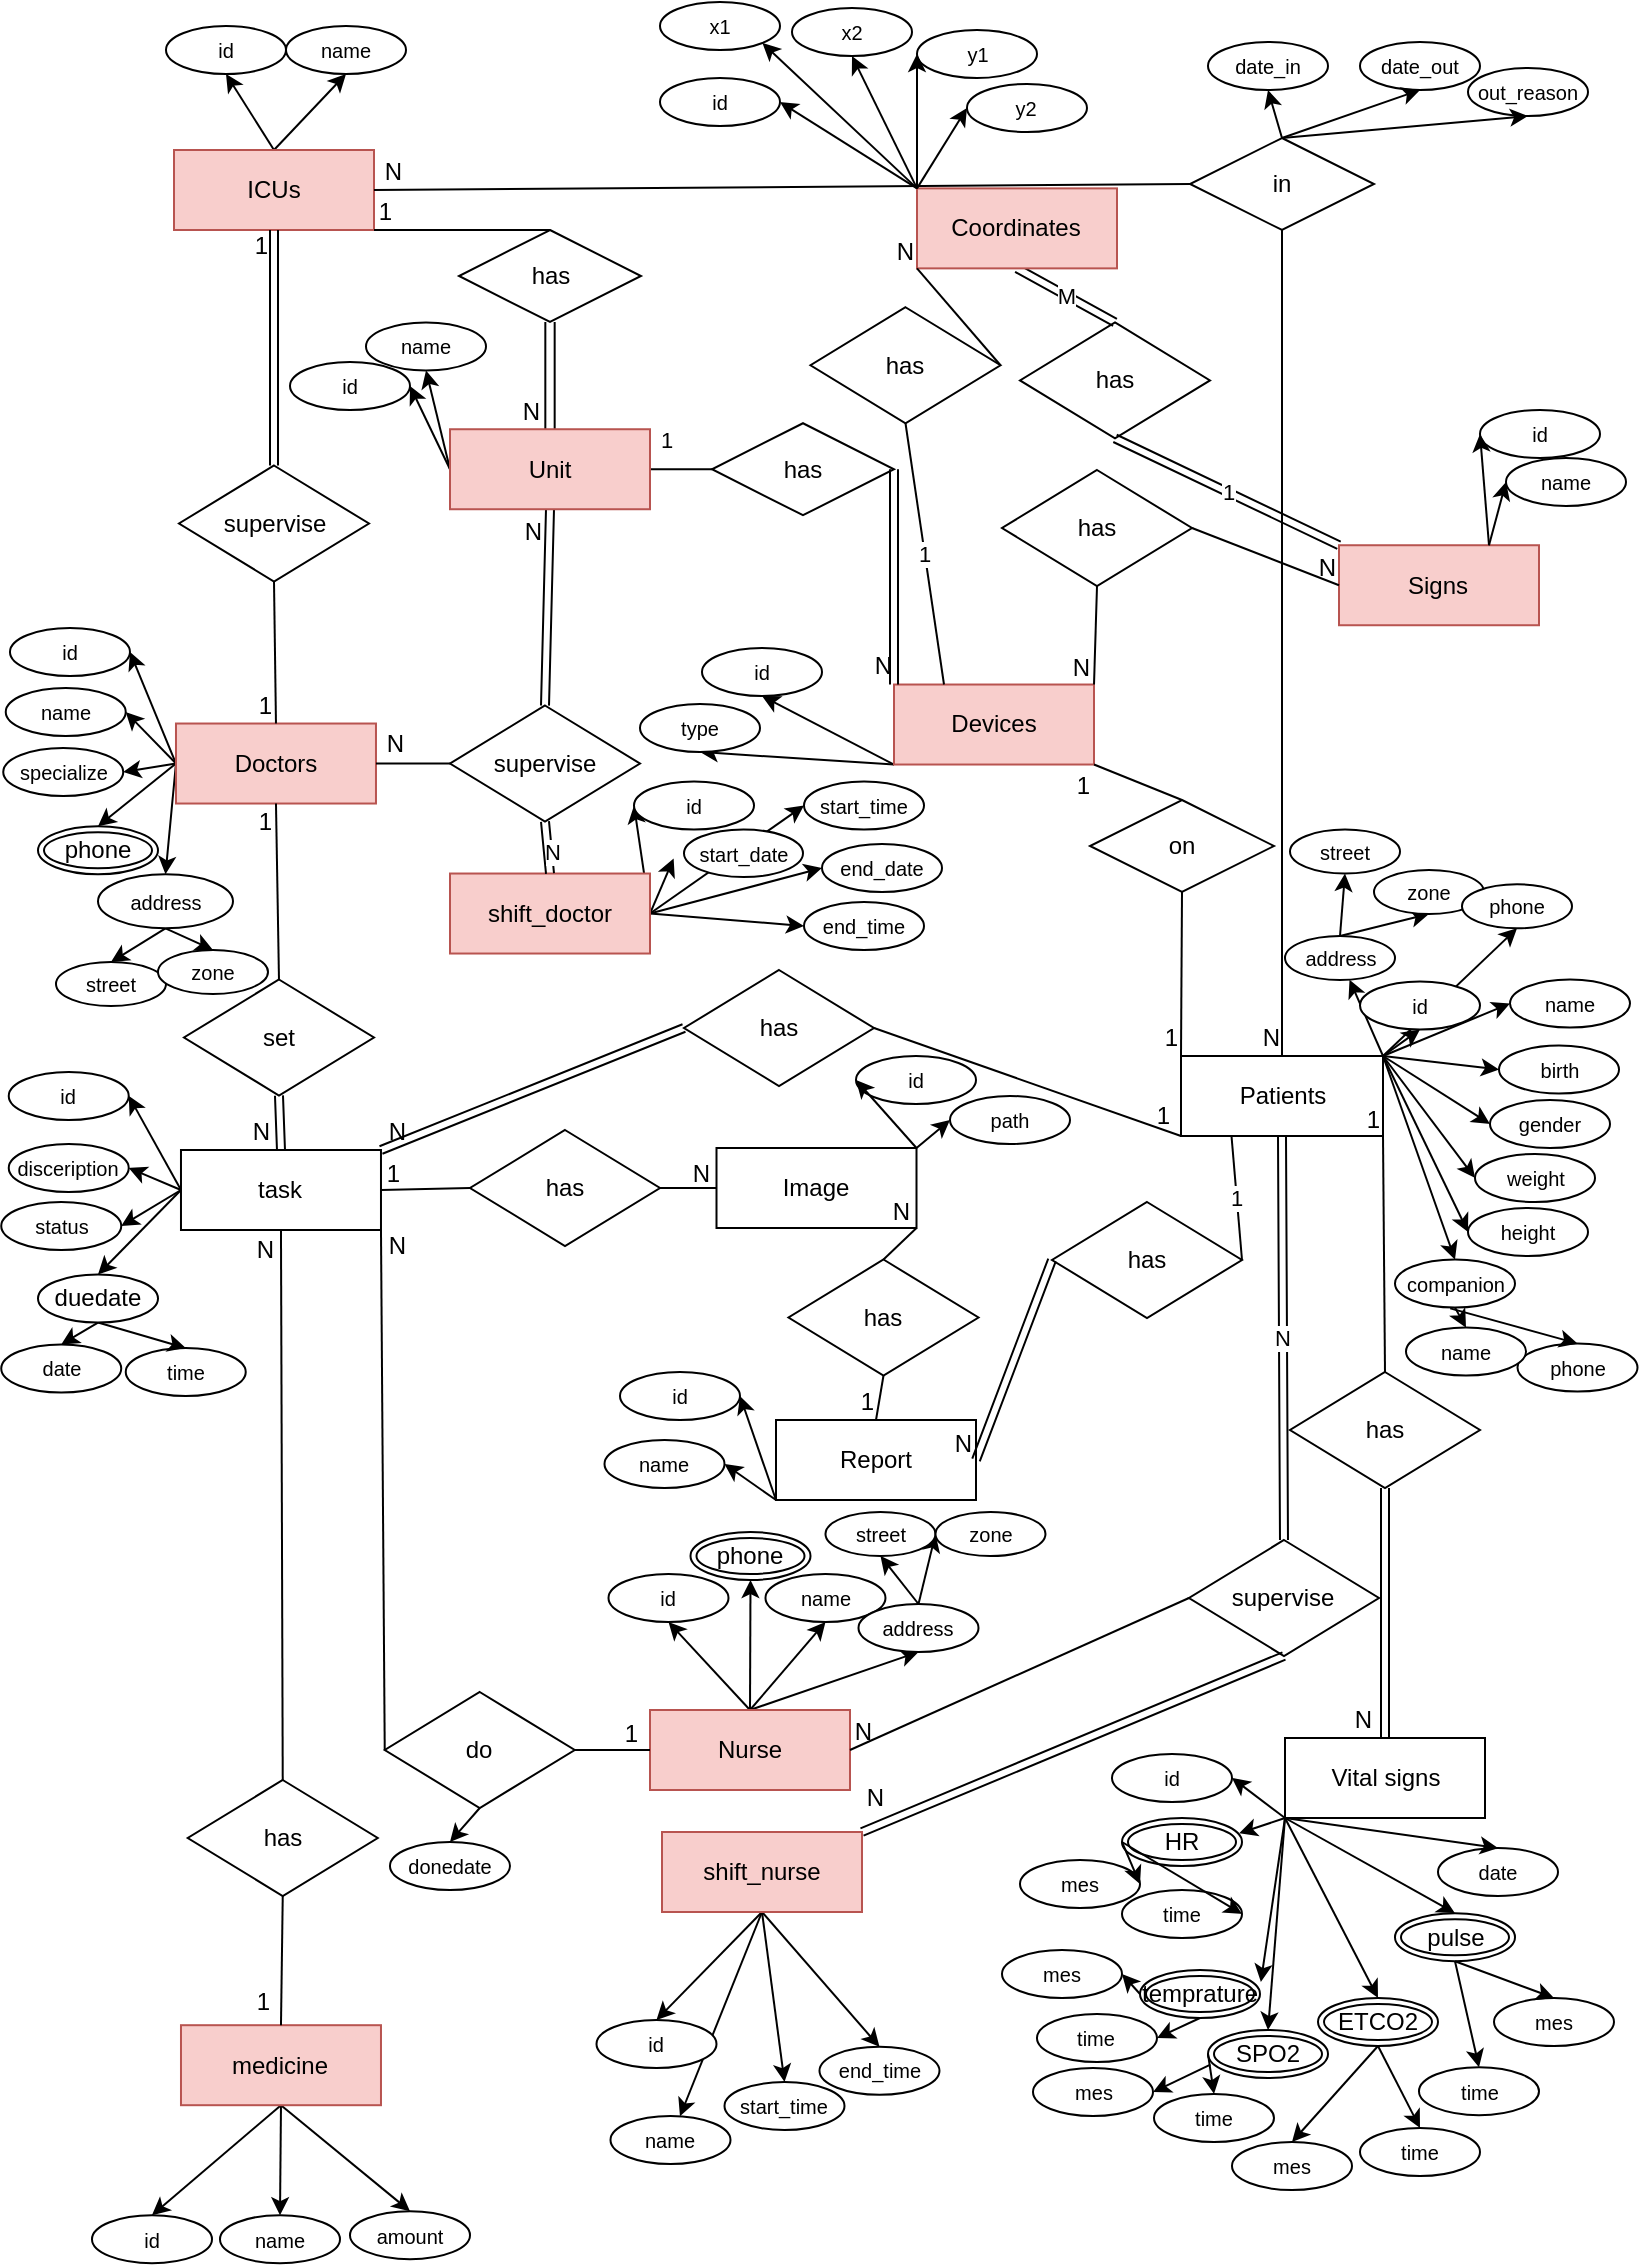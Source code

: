 <mxfile version="22.1.2" type="device">
  <diagram id="LlBPDixZe5640yyO4xB-" name="Page-2">
    <mxGraphModel dx="896" dy="526" grid="0" gridSize="10" guides="1" tooltips="1" connect="1" arrows="1" fold="1" page="1" pageScale="1" pageWidth="827" pageHeight="1169" background="#ffffff" math="0" shadow="0">
      <root>
        <mxCell id="0" />
        <mxCell id="1" parent="0" />
        <mxCell id="LsisqTwS-jN0SicZDj_E-1" style="edgeStyle=none;rounded=0;orthogonalLoop=1;jettySize=auto;html=1;exitX=0;exitY=0.5;exitDx=0;exitDy=0;entryX=1;entryY=0.5;entryDx=0;entryDy=0;" parent="1" source="LsisqTwS-jN0SicZDj_E-6" target="LsisqTwS-jN0SicZDj_E-7" edge="1">
          <mxGeometry relative="1" as="geometry">
            <mxPoint x="73.62" y="321.76" as="targetPoint" />
          </mxGeometry>
        </mxCell>
        <mxCell id="LsisqTwS-jN0SicZDj_E-2" style="edgeStyle=none;rounded=0;orthogonalLoop=1;jettySize=auto;html=1;exitX=0;exitY=0.5;exitDx=0;exitDy=0;entryX=1;entryY=0.5;entryDx=0;entryDy=0;" parent="1" source="LsisqTwS-jN0SicZDj_E-6" target="LsisqTwS-jN0SicZDj_E-8" edge="1">
          <mxGeometry relative="1" as="geometry">
            <mxPoint x="63.186" y="360.39" as="targetPoint" />
          </mxGeometry>
        </mxCell>
        <mxCell id="LsisqTwS-jN0SicZDj_E-3" style="edgeStyle=none;rounded=0;orthogonalLoop=1;jettySize=auto;html=1;exitX=0;exitY=0.5;exitDx=0;exitDy=0;entryX=1;entryY=0.5;entryDx=0;entryDy=0;" parent="1" source="LsisqTwS-jN0SicZDj_E-6" target="LsisqTwS-jN0SicZDj_E-11" edge="1">
          <mxGeometry relative="1" as="geometry">
            <mxPoint x="69.87" y="386.76" as="targetPoint" />
          </mxGeometry>
        </mxCell>
        <mxCell id="LsisqTwS-jN0SicZDj_E-4" style="edgeStyle=none;rounded=0;orthogonalLoop=1;jettySize=auto;html=1;exitX=0;exitY=0.5;exitDx=0;exitDy=0;entryX=0.5;entryY=0;entryDx=0;entryDy=0;" parent="1" source="LsisqTwS-jN0SicZDj_E-6" target="Ft5KNVJqhhJHQfR0YhRU-29" edge="1">
          <mxGeometry relative="1" as="geometry">
            <mxPoint x="105.99" y="385.26" as="targetPoint" />
          </mxGeometry>
        </mxCell>
        <mxCell id="LsisqTwS-jN0SicZDj_E-5" style="edgeStyle=none;rounded=0;orthogonalLoop=1;jettySize=auto;html=1;exitX=0;exitY=0.5;exitDx=0;exitDy=0;entryX=0.5;entryY=0;entryDx=0;entryDy=0;" parent="1" source="LsisqTwS-jN0SicZDj_E-6" target="LsisqTwS-jN0SicZDj_E-14" edge="1">
          <mxGeometry relative="1" as="geometry">
            <mxPoint x="123.99" y="423.26" as="targetPoint" />
          </mxGeometry>
        </mxCell>
        <mxCell id="LsisqTwS-jN0SicZDj_E-6" value="Doctors" style="whiteSpace=wrap;html=1;align=center;fillColor=#f8cecc;strokeColor=#b85450;" parent="1" vertex="1">
          <mxGeometry x="99.99" y="369.76" width="100" height="40" as="geometry" />
        </mxCell>
        <mxCell id="LsisqTwS-jN0SicZDj_E-7" value="&lt;font style=&quot;font-size: 10px;&quot;&gt;id&lt;/font&gt;" style="ellipse;whiteSpace=wrap;html=1;align=center;aspect=fixed;" parent="1" vertex="1">
          <mxGeometry x="16.99" y="322" width="60" height="24" as="geometry" />
        </mxCell>
        <mxCell id="LsisqTwS-jN0SicZDj_E-8" value="&lt;font style=&quot;font-size: 10px;&quot;&gt;name&lt;/font&gt;" style="ellipse;whiteSpace=wrap;html=1;align=center;aspect=fixed;" parent="1" vertex="1">
          <mxGeometry x="14.87" y="352" width="60" height="24" as="geometry" />
        </mxCell>
        <mxCell id="LsisqTwS-jN0SicZDj_E-11" value="&lt;span style=&quot;font-size: 10px;&quot;&gt;specialize&lt;/span&gt;" style="ellipse;whiteSpace=wrap;html=1;align=center;aspect=fixed;" parent="1" vertex="1">
          <mxGeometry x="13.62" y="382" width="60" height="24" as="geometry" />
        </mxCell>
        <mxCell id="LsisqTwS-jN0SicZDj_E-12" style="edgeStyle=none;rounded=0;orthogonalLoop=1;jettySize=auto;html=1;exitX=0.5;exitY=1;exitDx=0;exitDy=0;" parent="1" edge="1">
          <mxGeometry relative="1" as="geometry">
            <mxPoint x="70.25" y="323.5" as="sourcePoint" />
            <mxPoint x="70.25" y="323.5" as="targetPoint" />
          </mxGeometry>
        </mxCell>
        <mxCell id="_b6AfbbAPwl3sDL9jFMd-8" style="edgeStyle=none;rounded=0;orthogonalLoop=1;jettySize=auto;html=1;exitX=0.5;exitY=1;exitDx=0;exitDy=0;entryX=0.5;entryY=0;entryDx=0;entryDy=0;" parent="1" source="LsisqTwS-jN0SicZDj_E-14" target="Ft5KNVJqhhJHQfR0YhRU-30" edge="1">
          <mxGeometry relative="1" as="geometry" />
        </mxCell>
        <mxCell id="_b6AfbbAPwl3sDL9jFMd-9" style="edgeStyle=none;rounded=0;orthogonalLoop=1;jettySize=auto;html=1;exitX=0.5;exitY=1;exitDx=0;exitDy=0;entryX=0.5;entryY=0;entryDx=0;entryDy=0;" parent="1" source="LsisqTwS-jN0SicZDj_E-14" target="Ft5KNVJqhhJHQfR0YhRU-33" edge="1">
          <mxGeometry relative="1" as="geometry" />
        </mxCell>
        <mxCell id="LsisqTwS-jN0SicZDj_E-14" value="&lt;font style=&quot;font-size: 10px;&quot;&gt;address&lt;/font&gt;" style="ellipse;whiteSpace=wrap;html=1;align=center;aspect=fixed;" parent="1" vertex="1">
          <mxGeometry x="61" y="445.16" width="67.5" height="27" as="geometry" />
        </mxCell>
        <mxCell id="_b6AfbbAPwl3sDL9jFMd-59" style="edgeStyle=none;rounded=0;orthogonalLoop=1;jettySize=auto;html=1;exitX=1;exitY=0;exitDx=0;exitDy=0;" parent="1" source="LsisqTwS-jN0SicZDj_E-15" target="LsisqTwS-jN0SicZDj_E-24" edge="1">
          <mxGeometry relative="1" as="geometry" />
        </mxCell>
        <mxCell id="_b6AfbbAPwl3sDL9jFMd-60" style="edgeStyle=none;rounded=0;orthogonalLoop=1;jettySize=auto;html=1;exitX=1;exitY=0;exitDx=0;exitDy=0;entryX=0.5;entryY=1;entryDx=0;entryDy=0;" parent="1" source="LsisqTwS-jN0SicZDj_E-15" target="LsisqTwS-jN0SicZDj_E-18" edge="1">
          <mxGeometry relative="1" as="geometry" />
        </mxCell>
        <mxCell id="_b6AfbbAPwl3sDL9jFMd-61" style="edgeStyle=none;rounded=0;orthogonalLoop=1;jettySize=auto;html=1;exitX=1;exitY=0;exitDx=0;exitDy=0;entryX=0;entryY=0.5;entryDx=0;entryDy=0;" parent="1" source="LsisqTwS-jN0SicZDj_E-15" target="LsisqTwS-jN0SicZDj_E-17" edge="1">
          <mxGeometry relative="1" as="geometry" />
        </mxCell>
        <mxCell id="_b6AfbbAPwl3sDL9jFMd-62" style="edgeStyle=none;rounded=0;orthogonalLoop=1;jettySize=auto;html=1;exitX=1;exitY=0;exitDx=0;exitDy=0;entryX=0.5;entryY=1;entryDx=0;entryDy=0;" parent="1" source="LsisqTwS-jN0SicZDj_E-15" target="C7EOLfJrnvmh7N3INcHJ-1" edge="1">
          <mxGeometry relative="1" as="geometry">
            <mxPoint x="757.0" y="515.0" as="targetPoint" />
          </mxGeometry>
        </mxCell>
        <mxCell id="_b6AfbbAPwl3sDL9jFMd-63" style="edgeStyle=none;rounded=0;orthogonalLoop=1;jettySize=auto;html=1;exitX=1;exitY=0;exitDx=0;exitDy=0;entryX=0;entryY=0.5;entryDx=0;entryDy=0;" parent="1" source="LsisqTwS-jN0SicZDj_E-15" target="LsisqTwS-jN0SicZDj_E-23" edge="1">
          <mxGeometry relative="1" as="geometry">
            <mxPoint x="757.0" y="539.0" as="targetPoint" />
          </mxGeometry>
        </mxCell>
        <mxCell id="_b6AfbbAPwl3sDL9jFMd-64" style="edgeStyle=none;rounded=0;orthogonalLoop=1;jettySize=auto;html=1;exitX=1;exitY=0;exitDx=0;exitDy=0;entryX=0;entryY=0.5;entryDx=0;entryDy=0;" parent="1" source="LsisqTwS-jN0SicZDj_E-15" target="LsisqTwS-jN0SicZDj_E-22" edge="1">
          <mxGeometry relative="1" as="geometry">
            <mxPoint x="754.0" y="565.0" as="targetPoint" />
          </mxGeometry>
        </mxCell>
        <mxCell id="_b6AfbbAPwl3sDL9jFMd-65" style="edgeStyle=none;rounded=0;orthogonalLoop=1;jettySize=auto;html=1;exitX=1;exitY=0;exitDx=0;exitDy=0;entryX=0;entryY=0.5;entryDx=0;entryDy=0;" parent="1" source="LsisqTwS-jN0SicZDj_E-15" target="LsisqTwS-jN0SicZDj_E-20" edge="1">
          <mxGeometry relative="1" as="geometry" />
        </mxCell>
        <mxCell id="_b6AfbbAPwl3sDL9jFMd-66" style="edgeStyle=none;rounded=0;orthogonalLoop=1;jettySize=auto;html=1;exitX=1;exitY=0;exitDx=0;exitDy=0;entryX=0;entryY=0.5;entryDx=0;entryDy=0;" parent="1" source="LsisqTwS-jN0SicZDj_E-15" target="LsisqTwS-jN0SicZDj_E-21" edge="1">
          <mxGeometry relative="1" as="geometry" />
        </mxCell>
        <mxCell id="_b6AfbbAPwl3sDL9jFMd-67" style="edgeStyle=none;rounded=0;orthogonalLoop=1;jettySize=auto;html=1;exitX=1;exitY=0;exitDx=0;exitDy=0;entryX=0.5;entryY=0;entryDx=0;entryDy=0;" parent="1" source="LsisqTwS-jN0SicZDj_E-15" target="LsisqTwS-jN0SicZDj_E-16" edge="1">
          <mxGeometry relative="1" as="geometry" />
        </mxCell>
        <mxCell id="LsisqTwS-jN0SicZDj_E-15" value="Patients" style="whiteSpace=wrap;html=1;align=center;" parent="1" vertex="1">
          <mxGeometry x="602.5" y="536" width="101" height="40" as="geometry" />
        </mxCell>
        <mxCell id="LsisqTwS-jN0SicZDj_E-16" value="&lt;span style=&quot;font-size: 10px;&quot;&gt;companion&lt;/span&gt;" style="ellipse;whiteSpace=wrap;html=1;align=center;aspect=fixed;" parent="1" vertex="1">
          <mxGeometry x="709.5" y="637.76" width="60" height="24" as="geometry" />
        </mxCell>
        <mxCell id="LsisqTwS-jN0SicZDj_E-17" value="&lt;font style=&quot;font-size: 10px;&quot;&gt;name&lt;/font&gt;" style="ellipse;whiteSpace=wrap;html=1;align=center;aspect=fixed;" parent="1" vertex="1">
          <mxGeometry x="767" y="497.76" width="60" height="24" as="geometry" />
        </mxCell>
        <mxCell id="LsisqTwS-jN0SicZDj_E-18" value="&lt;font style=&quot;font-size: 10px;&quot;&gt;id&lt;/font&gt;" style="ellipse;whiteSpace=wrap;html=1;align=center;aspect=fixed;" parent="1" vertex="1">
          <mxGeometry x="692" y="498.76" width="60" height="24" as="geometry" />
        </mxCell>
        <mxCell id="LsisqTwS-jN0SicZDj_E-20" value="&lt;span style=&quot;font-size: 10px;&quot;&gt;weight&lt;/span&gt;" style="ellipse;whiteSpace=wrap;html=1;align=center;aspect=fixed;" parent="1" vertex="1">
          <mxGeometry x="749.5" y="585" width="60" height="24" as="geometry" />
        </mxCell>
        <mxCell id="LsisqTwS-jN0SicZDj_E-21" value="&lt;span style=&quot;font-size: 10px;&quot;&gt;height&lt;/span&gt;" style="ellipse;whiteSpace=wrap;html=1;align=center;aspect=fixed;" parent="1" vertex="1">
          <mxGeometry x="746" y="612" width="60" height="24" as="geometry" />
        </mxCell>
        <mxCell id="LsisqTwS-jN0SicZDj_E-22" value="&lt;span style=&quot;font-size: 10px;&quot;&gt;gender&lt;/span&gt;" style="ellipse;whiteSpace=wrap;html=1;align=center;aspect=fixed;" parent="1" vertex="1">
          <mxGeometry x="757" y="558" width="60" height="24" as="geometry" />
        </mxCell>
        <mxCell id="LsisqTwS-jN0SicZDj_E-23" value="&lt;span style=&quot;font-size: 10px;&quot;&gt;birth&lt;/span&gt;" style="ellipse;whiteSpace=wrap;html=1;align=center;aspect=fixed;" parent="1" vertex="1">
          <mxGeometry x="761.5" y="530.76" width="60" height="24" as="geometry" />
        </mxCell>
        <mxCell id="_b6AfbbAPwl3sDL9jFMd-57" style="edgeStyle=none;rounded=0;orthogonalLoop=1;jettySize=auto;html=1;exitX=0.5;exitY=0;exitDx=0;exitDy=0;entryX=0.5;entryY=1;entryDx=0;entryDy=0;" parent="1" source="LsisqTwS-jN0SicZDj_E-24" target="Ft5KNVJqhhJHQfR0YhRU-2" edge="1">
          <mxGeometry relative="1" as="geometry" />
        </mxCell>
        <mxCell id="_b6AfbbAPwl3sDL9jFMd-58" style="edgeStyle=none;rounded=0;orthogonalLoop=1;jettySize=auto;html=1;exitX=0.5;exitY=0;exitDx=0;exitDy=0;entryX=0.5;entryY=1;entryDx=0;entryDy=0;" parent="1" source="LsisqTwS-jN0SicZDj_E-24" target="Ft5KNVJqhhJHQfR0YhRU-3" edge="1">
          <mxGeometry relative="1" as="geometry" />
        </mxCell>
        <mxCell id="LsisqTwS-jN0SicZDj_E-24" value="&lt;font style=&quot;font-size: 10px;&quot;&gt;address&lt;/font&gt;" style="ellipse;whiteSpace=wrap;html=1;align=center;aspect=fixed;" parent="1" vertex="1">
          <mxGeometry x="654.5" y="476" width="55" height="22" as="geometry" />
        </mxCell>
        <mxCell id="LsisqTwS-jN0SicZDj_E-25" value="&lt;span style=&quot;font-size: 10px;&quot;&gt;date_out&lt;/span&gt;" style="ellipse;whiteSpace=wrap;html=1;align=center;aspect=fixed;" parent="1" vertex="1">
          <mxGeometry x="692" y="29" width="60" height="24" as="geometry" />
        </mxCell>
        <mxCell id="_b6AfbbAPwl3sDL9jFMd-14" style="edgeStyle=none;rounded=0;orthogonalLoop=1;jettySize=auto;html=1;exitX=0.5;exitY=1;exitDx=0;exitDy=0;entryX=0.5;entryY=0;entryDx=0;entryDy=0;" parent="1" source="LsisqTwS-jN0SicZDj_E-33" target="LsisqTwS-jN0SicZDj_E-34" edge="1">
          <mxGeometry relative="1" as="geometry" />
        </mxCell>
        <mxCell id="_b6AfbbAPwl3sDL9jFMd-15" style="edgeStyle=none;rounded=0;orthogonalLoop=1;jettySize=auto;html=1;exitX=0.5;exitY=1;exitDx=0;exitDy=0;entryX=0.5;entryY=0;entryDx=0;entryDy=0;" parent="1" source="LsisqTwS-jN0SicZDj_E-33" target="LsisqTwS-jN0SicZDj_E-35" edge="1">
          <mxGeometry relative="1" as="geometry" />
        </mxCell>
        <mxCell id="_b6AfbbAPwl3sDL9jFMd-16" style="edgeStyle=none;rounded=0;orthogonalLoop=1;jettySize=auto;html=1;exitX=0.5;exitY=1;exitDx=0;exitDy=0;entryX=0.5;entryY=0;entryDx=0;entryDy=0;" parent="1" source="LsisqTwS-jN0SicZDj_E-33" target="LsisqTwS-jN0SicZDj_E-36" edge="1">
          <mxGeometry relative="1" as="geometry" />
        </mxCell>
        <mxCell id="LsisqTwS-jN0SicZDj_E-33" value="medicine" style="whiteSpace=wrap;html=1;align=center;fillColor=#f8cecc;strokeColor=#b85450;" parent="1" vertex="1">
          <mxGeometry x="102.49" y="1020.6" width="100" height="40" as="geometry" />
        </mxCell>
        <mxCell id="LsisqTwS-jN0SicZDj_E-34" value="&lt;font style=&quot;font-size: 10px;&quot;&gt;id&lt;/font&gt;" style="ellipse;whiteSpace=wrap;html=1;align=center;aspect=fixed;" parent="1" vertex="1">
          <mxGeometry x="58" y="1115.6" width="60" height="24" as="geometry" />
        </mxCell>
        <mxCell id="LsisqTwS-jN0SicZDj_E-35" value="&lt;font style=&quot;font-size: 10px;&quot;&gt;name&lt;/font&gt;" style="ellipse;whiteSpace=wrap;html=1;align=center;aspect=fixed;" parent="1" vertex="1">
          <mxGeometry x="122" y="1115.6" width="60" height="24" as="geometry" />
        </mxCell>
        <mxCell id="LsisqTwS-jN0SicZDj_E-36" value="&lt;font style=&quot;font-size: 10px;&quot;&gt;amount&lt;/font&gt;" style="ellipse;whiteSpace=wrap;html=1;align=center;aspect=fixed;" parent="1" vertex="1">
          <mxGeometry x="187" y="1113.6" width="60" height="24" as="geometry" />
        </mxCell>
        <mxCell id="_b6AfbbAPwl3sDL9jFMd-34" style="edgeStyle=none;rounded=0;orthogonalLoop=1;jettySize=auto;html=1;exitX=0.5;exitY=1;exitDx=0;exitDy=0;entryX=0.5;entryY=0;entryDx=0;entryDy=0;" parent="1" source="LsisqTwS-jN0SicZDj_E-37" target="LsisqTwS-jN0SicZDj_E-38" edge="1">
          <mxGeometry relative="1" as="geometry" />
        </mxCell>
        <mxCell id="_b6AfbbAPwl3sDL9jFMd-35" style="edgeStyle=none;rounded=0;orthogonalLoop=1;jettySize=auto;html=1;exitX=0.5;exitY=1;exitDx=0;exitDy=0;" parent="1" source="LsisqTwS-jN0SicZDj_E-37" target="LsisqTwS-jN0SicZDj_E-41" edge="1">
          <mxGeometry relative="1" as="geometry" />
        </mxCell>
        <mxCell id="_b6AfbbAPwl3sDL9jFMd-36" style="edgeStyle=none;rounded=0;orthogonalLoop=1;jettySize=auto;html=1;exitX=0.5;exitY=1;exitDx=0;exitDy=0;entryX=0.5;entryY=0;entryDx=0;entryDy=0;" parent="1" source="LsisqTwS-jN0SicZDj_E-37" target="LsisqTwS-jN0SicZDj_E-39" edge="1">
          <mxGeometry relative="1" as="geometry" />
        </mxCell>
        <mxCell id="_b6AfbbAPwl3sDL9jFMd-37" style="edgeStyle=none;rounded=0;orthogonalLoop=1;jettySize=auto;html=1;exitX=0.5;exitY=1;exitDx=0;exitDy=0;entryX=0.5;entryY=0;entryDx=0;entryDy=0;" parent="1" source="LsisqTwS-jN0SicZDj_E-37" target="LsisqTwS-jN0SicZDj_E-40" edge="1">
          <mxGeometry relative="1" as="geometry" />
        </mxCell>
        <mxCell id="LsisqTwS-jN0SicZDj_E-37" value="shift_nurse" style="whiteSpace=wrap;html=1;align=center;flipV=1;flipH=1;fillColor=#f8cecc;strokeColor=#b85450;" parent="1" vertex="1">
          <mxGeometry x="343" y="924" width="100" height="40" as="geometry" />
        </mxCell>
        <mxCell id="LsisqTwS-jN0SicZDj_E-38" value="&lt;font style=&quot;font-size: 10px;&quot;&gt;id&lt;/font&gt;" style="ellipse;whiteSpace=wrap;html=1;align=center;aspect=fixed;flipV=1;flipH=1;" parent="1" vertex="1">
          <mxGeometry x="310.25" y="1018.01" width="60" height="24" as="geometry" />
        </mxCell>
        <mxCell id="LsisqTwS-jN0SicZDj_E-39" value="&lt;font style=&quot;font-size: 10px;&quot;&gt;start_time&lt;/font&gt;" style="ellipse;whiteSpace=wrap;html=1;align=center;aspect=fixed;flipV=1;flipH=1;" parent="1" vertex="1">
          <mxGeometry x="374.25" y="1049.01" width="60" height="24" as="geometry" />
        </mxCell>
        <mxCell id="LsisqTwS-jN0SicZDj_E-40" value="&lt;font style=&quot;font-size: 10px;&quot;&gt;end_time&lt;/font&gt;" style="ellipse;whiteSpace=wrap;html=1;align=center;aspect=fixed;flipV=1;flipH=1;" parent="1" vertex="1">
          <mxGeometry x="421.74" y="1031.41" width="60" height="24" as="geometry" />
        </mxCell>
        <mxCell id="LsisqTwS-jN0SicZDj_E-41" value="&lt;font style=&quot;font-size: 10px;&quot;&gt;name&lt;/font&gt;" style="ellipse;whiteSpace=wrap;html=1;align=center;aspect=fixed;flipV=1;flipH=1;" parent="1" vertex="1">
          <mxGeometry x="317.25" y="1066.01" width="60" height="24" as="geometry" />
        </mxCell>
        <mxCell id="LsisqTwS-jN0SicZDj_E-46" value="supervise" style="shape=rhombus;perimeter=rhombusPerimeter;whiteSpace=wrap;html=1;align=center;" parent="1" vertex="1">
          <mxGeometry x="606.49" y="778" width="95" height="58" as="geometry" />
        </mxCell>
        <mxCell id="LsisqTwS-jN0SicZDj_E-54" value="has" style="shape=rhombus;perimeter=rhombusPerimeter;whiteSpace=wrap;html=1;align=center;" parent="1" vertex="1">
          <mxGeometry x="657" y="694" width="95" height="58" as="geometry" />
        </mxCell>
        <mxCell id="_b6AfbbAPwl3sDL9jFMd-11" style="edgeStyle=none;rounded=0;orthogonalLoop=1;jettySize=auto;html=1;exitX=0;exitY=0.5;exitDx=0;exitDy=0;entryX=1;entryY=0.5;entryDx=0;entryDy=0;" parent="1" source="LsisqTwS-jN0SicZDj_E-59" target="LsisqTwS-jN0SicZDj_E-60" edge="1">
          <mxGeometry relative="1" as="geometry" />
        </mxCell>
        <mxCell id="_b6AfbbAPwl3sDL9jFMd-12" style="edgeStyle=none;rounded=0;orthogonalLoop=1;jettySize=auto;html=1;exitX=0;exitY=0.5;exitDx=0;exitDy=0;entryX=1;entryY=0.5;entryDx=0;entryDy=0;" parent="1" source="LsisqTwS-jN0SicZDj_E-59" target="oTCUaJM6ckMOTD9kZWjs-2" edge="1">
          <mxGeometry relative="1" as="geometry" />
        </mxCell>
        <mxCell id="_b6AfbbAPwl3sDL9jFMd-13" style="edgeStyle=none;rounded=0;orthogonalLoop=1;jettySize=auto;html=1;exitX=0;exitY=0.5;exitDx=0;exitDy=0;entryX=1;entryY=0.5;entryDx=0;entryDy=0;" parent="1" source="LsisqTwS-jN0SicZDj_E-59" target="oTCUaJM6ckMOTD9kZWjs-3" edge="1">
          <mxGeometry relative="1" as="geometry" />
        </mxCell>
        <mxCell id="LsisqTwS-jN0SicZDj_E-59" value="task" style="whiteSpace=wrap;html=1;align=center;" parent="1" vertex="1">
          <mxGeometry x="102.49" y="583" width="100" height="40" as="geometry" />
        </mxCell>
        <mxCell id="LsisqTwS-jN0SicZDj_E-60" value="&lt;font style=&quot;font-size: 10px;&quot;&gt;id&lt;/font&gt;" style="ellipse;whiteSpace=wrap;html=1;align=center;aspect=fixed;" parent="1" vertex="1">
          <mxGeometry x="16.37" y="544" width="60" height="24" as="geometry" />
        </mxCell>
        <mxCell id="LsisqTwS-jN0SicZDj_E-61" value="set" style="shape=rhombus;perimeter=rhombusPerimeter;whiteSpace=wrap;html=1;align=center;" parent="1" vertex="1">
          <mxGeometry x="103.99" y="497.76" width="95" height="58" as="geometry" />
        </mxCell>
        <mxCell id="LsisqTwS-jN0SicZDj_E-63" style="edgeStyle=none;rounded=0;orthogonalLoop=1;jettySize=auto;html=1;exitX=0;exitY=0.5;exitDx=0;exitDy=0;entryX=0.5;entryY=1;entryDx=0;entryDy=0;" parent="1" source="VqRuoaqJ0kA5WSMAc1_f-3" target="LsisqTwS-jN0SicZDj_E-65" edge="1">
          <mxGeometry relative="1" as="geometry">
            <mxPoint x="241.49" y="225.62" as="sourcePoint" />
          </mxGeometry>
        </mxCell>
        <mxCell id="LsisqTwS-jN0SicZDj_E-65" value="&lt;font style=&quot;font-size: 10px;&quot;&gt;name&lt;/font&gt;" style="ellipse;whiteSpace=wrap;html=1;align=center;aspect=fixed;" parent="1" vertex="1">
          <mxGeometry x="195" y="169.19" width="60" height="24" as="geometry" />
        </mxCell>
        <mxCell id="_b6AfbbAPwl3sDL9jFMd-1" style="edgeStyle=none;rounded=0;orthogonalLoop=1;jettySize=auto;html=1;exitX=1;exitY=0.5;exitDx=0;exitDy=0;entryX=0;entryY=0.5;entryDx=0;entryDy=0;" parent="1" source="LsisqTwS-jN0SicZDj_E-67" target="LsisqTwS-jN0SicZDj_E-71" edge="1">
          <mxGeometry relative="1" as="geometry">
            <mxPoint x="562.99" y="545" as="targetPoint" />
          </mxGeometry>
        </mxCell>
        <mxCell id="_b6AfbbAPwl3sDL9jFMd-2" style="edgeStyle=none;rounded=0;orthogonalLoop=1;jettySize=auto;html=1;entryX=-0.087;entryY=0.609;entryDx=0;entryDy=0;exitX=1;exitY=0.5;exitDx=0;exitDy=0;entryPerimeter=0;" parent="1" source="LsisqTwS-jN0SicZDj_E-67" target="LsisqTwS-jN0SicZDj_E-73" edge="1">
          <mxGeometry relative="1" as="geometry">
            <mxPoint x="687.49" y="331" as="sourcePoint" />
          </mxGeometry>
        </mxCell>
        <mxCell id="_b6AfbbAPwl3sDL9jFMd-3" style="edgeStyle=none;rounded=0;orthogonalLoop=1;jettySize=auto;html=1;exitX=1;exitY=0.5;exitDx=0;exitDy=0;entryX=0;entryY=0.5;entryDx=0;entryDy=0;" parent="1" source="LsisqTwS-jN0SicZDj_E-67" target="LsisqTwS-jN0SicZDj_E-72" edge="1">
          <mxGeometry relative="1" as="geometry">
            <Array as="points" />
          </mxGeometry>
        </mxCell>
        <mxCell id="_b6AfbbAPwl3sDL9jFMd-4" style="edgeStyle=none;rounded=0;orthogonalLoop=1;jettySize=auto;html=1;exitX=1;exitY=0.5;exitDx=0;exitDy=0;entryX=0;entryY=0.5;entryDx=0;entryDy=0;" parent="1" source="LsisqTwS-jN0SicZDj_E-67" target="LsisqTwS-jN0SicZDj_E-75" edge="1">
          <mxGeometry relative="1" as="geometry" />
        </mxCell>
        <mxCell id="_b6AfbbAPwl3sDL9jFMd-5" style="edgeStyle=none;rounded=0;orthogonalLoop=1;jettySize=auto;html=1;exitX=1;exitY=0.5;exitDx=0;exitDy=0;entryX=0;entryY=0.5;entryDx=0;entryDy=0;" parent="1" source="LsisqTwS-jN0SicZDj_E-67" target="LsisqTwS-jN0SicZDj_E-74" edge="1">
          <mxGeometry relative="1" as="geometry" />
        </mxCell>
        <mxCell id="LsisqTwS-jN0SicZDj_E-67" value="shift_doctor" style="whiteSpace=wrap;html=1;align=center;fillColor=#f8cecc;strokeColor=#b85450;" parent="1" vertex="1">
          <mxGeometry x="237" y="444.76" width="100" height="40" as="geometry" />
        </mxCell>
        <mxCell id="LsisqTwS-jN0SicZDj_E-68" value="supervise" style="shape=rhombus;perimeter=rhombusPerimeter;whiteSpace=wrap;html=1;align=center;" parent="1" vertex="1">
          <mxGeometry x="237" y="360.76" width="95" height="58" as="geometry" />
        </mxCell>
        <mxCell id="LsisqTwS-jN0SicZDj_E-71" value="&lt;font style=&quot;font-size: 10px;&quot;&gt;id&lt;/font&gt;" style="ellipse;whiteSpace=wrap;html=1;align=center;aspect=fixed;" parent="1" vertex="1">
          <mxGeometry x="329" y="398.76" width="60" height="24" as="geometry" />
        </mxCell>
        <mxCell id="LsisqTwS-jN0SicZDj_E-72" value="&lt;font style=&quot;font-size: 10px;&quot;&gt;start_time&lt;/font&gt;" style="ellipse;whiteSpace=wrap;html=1;align=center;aspect=fixed;" parent="1" vertex="1">
          <mxGeometry x="414" y="398.76" width="60" height="24" as="geometry" />
        </mxCell>
        <mxCell id="LsisqTwS-jN0SicZDj_E-73" value="&lt;font style=&quot;font-size: 10px;&quot;&gt;start_date&lt;/font&gt;" style="ellipse;whiteSpace=wrap;html=1;align=center;aspect=fixed;" parent="1" vertex="1">
          <mxGeometry x="354" y="422.76" width="59.5" height="23.8" as="geometry" />
        </mxCell>
        <mxCell id="LsisqTwS-jN0SicZDj_E-74" value="&lt;font style=&quot;font-size: 10px;&quot;&gt;end_time&lt;/font&gt;" style="ellipse;whiteSpace=wrap;html=1;align=center;aspect=fixed;" parent="1" vertex="1">
          <mxGeometry x="414" y="459" width="60" height="24" as="geometry" />
        </mxCell>
        <mxCell id="LsisqTwS-jN0SicZDj_E-75" value="&lt;font style=&quot;font-size: 10px;&quot;&gt;end_date&lt;/font&gt;" style="ellipse;whiteSpace=wrap;html=1;align=center;aspect=fixed;" parent="1" vertex="1">
          <mxGeometry x="423" y="430" width="60" height="24" as="geometry" />
        </mxCell>
        <mxCell id="LsisqTwS-jN0SicZDj_E-82" value="&lt;span style=&quot;font-size: 10px;&quot;&gt;date_in&lt;/span&gt;" style="ellipse;whiteSpace=wrap;html=1;align=center;aspect=fixed;" parent="1" vertex="1">
          <mxGeometry x="616" y="29" width="60" height="24" as="geometry" />
        </mxCell>
        <mxCell id="oTCUaJM6ckMOTD9kZWjs-2" value="&lt;font style=&quot;font-size: 10px;&quot;&gt;disceription&lt;/font&gt;" style="ellipse;whiteSpace=wrap;html=1;align=center;aspect=fixed;" parent="1" vertex="1">
          <mxGeometry x="16.37" y="580" width="60" height="24" as="geometry" />
        </mxCell>
        <mxCell id="oTCUaJM6ckMOTD9kZWjs-3" value="&lt;font style=&quot;font-size: 10px;&quot;&gt;status&lt;/font&gt;" style="ellipse;whiteSpace=wrap;html=1;align=center;aspect=fixed;" parent="1" vertex="1">
          <mxGeometry x="12.62" y="609" width="60" height="24" as="geometry" />
        </mxCell>
        <mxCell id="oTCUaJM6ckMOTD9kZWjs-9" value="" style="endArrow=none;html=1;rounded=0;entryX=0.5;entryY=1;entryDx=0;entryDy=0;exitX=0.5;exitY=0;exitDx=0;exitDy=0;" parent="1" source="LsisqTwS-jN0SicZDj_E-61" target="LsisqTwS-jN0SicZDj_E-6" edge="1">
          <mxGeometry relative="1" as="geometry">
            <mxPoint x="581.99" y="623.26" as="sourcePoint" />
            <mxPoint x="149.99" y="414.76" as="targetPoint" />
          </mxGeometry>
        </mxCell>
        <mxCell id="oTCUaJM6ckMOTD9kZWjs-10" value="1" style="resizable=0;html=1;whiteSpace=wrap;align=right;verticalAlign=bottom;" parent="oTCUaJM6ckMOTD9kZWjs-9" connectable="0" vertex="1">
          <mxGeometry x="1" relative="1" as="geometry">
            <mxPoint y="18" as="offset" />
          </mxGeometry>
        </mxCell>
        <mxCell id="_b6AfbbAPwl3sDL9jFMd-27" style="edgeStyle=none;rounded=0;orthogonalLoop=1;jettySize=auto;html=1;exitX=0.5;exitY=0;exitDx=0;exitDy=0;entryX=0.5;entryY=1;entryDx=0;entryDy=0;" parent="1" source="oTCUaJM6ckMOTD9kZWjs-11" target="oTCUaJM6ckMOTD9kZWjs-12" edge="1">
          <mxGeometry relative="1" as="geometry" />
        </mxCell>
        <mxCell id="_b6AfbbAPwl3sDL9jFMd-28" style="edgeStyle=none;rounded=0;orthogonalLoop=1;jettySize=auto;html=1;exitX=0.5;exitY=0;exitDx=0;exitDy=0;entryX=0.5;entryY=1;entryDx=0;entryDy=0;" parent="1" source="oTCUaJM6ckMOTD9kZWjs-11" target="Ft5KNVJqhhJHQfR0YhRU-28" edge="1">
          <mxGeometry relative="1" as="geometry" />
        </mxCell>
        <mxCell id="_b6AfbbAPwl3sDL9jFMd-29" style="edgeStyle=none;rounded=0;orthogonalLoop=1;jettySize=auto;html=1;exitX=0.5;exitY=0;exitDx=0;exitDy=0;entryX=0.5;entryY=1;entryDx=0;entryDy=0;" parent="1" source="oTCUaJM6ckMOTD9kZWjs-11" target="oTCUaJM6ckMOTD9kZWjs-13" edge="1">
          <mxGeometry relative="1" as="geometry" />
        </mxCell>
        <mxCell id="_b6AfbbAPwl3sDL9jFMd-30" style="edgeStyle=none;rounded=0;orthogonalLoop=1;jettySize=auto;html=1;exitX=0.5;exitY=0;exitDx=0;exitDy=0;entryX=0.5;entryY=1;entryDx=0;entryDy=0;" parent="1" source="oTCUaJM6ckMOTD9kZWjs-11" target="oTCUaJM6ckMOTD9kZWjs-15" edge="1">
          <mxGeometry relative="1" as="geometry" />
        </mxCell>
        <mxCell id="oTCUaJM6ckMOTD9kZWjs-11" value="Nurse" style="whiteSpace=wrap;html=1;align=center;fillColor=#f8cecc;strokeColor=#b85450;" parent="1" vertex="1">
          <mxGeometry x="337" y="863" width="100" height="40" as="geometry" />
        </mxCell>
        <mxCell id="oTCUaJM6ckMOTD9kZWjs-12" value="&lt;font style=&quot;font-size: 10px;&quot;&gt;id&lt;/font&gt;" style="ellipse;whiteSpace=wrap;html=1;align=center;aspect=fixed;" parent="1" vertex="1">
          <mxGeometry x="316.25" y="795" width="60" height="24" as="geometry" />
        </mxCell>
        <mxCell id="oTCUaJM6ckMOTD9kZWjs-13" value="&lt;font style=&quot;font-size: 10px;&quot;&gt;name&lt;/font&gt;" style="ellipse;whiteSpace=wrap;html=1;align=center;aspect=fixed;" parent="1" vertex="1">
          <mxGeometry x="394.74" y="795" width="60" height="24" as="geometry" />
        </mxCell>
        <mxCell id="_b6AfbbAPwl3sDL9jFMd-31" style="edgeStyle=none;rounded=0;orthogonalLoop=1;jettySize=auto;html=1;exitX=0.5;exitY=0;exitDx=0;exitDy=0;entryX=0.5;entryY=1;entryDx=0;entryDy=0;" parent="1" source="oTCUaJM6ckMOTD9kZWjs-15" target="Ft5KNVJqhhJHQfR0YhRU-31" edge="1">
          <mxGeometry relative="1" as="geometry" />
        </mxCell>
        <mxCell id="_b6AfbbAPwl3sDL9jFMd-32" style="edgeStyle=none;rounded=0;orthogonalLoop=1;jettySize=auto;html=1;exitX=0.5;exitY=0;exitDx=0;exitDy=0;entryX=1;entryY=0.5;entryDx=0;entryDy=0;" parent="1" source="oTCUaJM6ckMOTD9kZWjs-15" target="Ft5KNVJqhhJHQfR0YhRU-31" edge="1">
          <mxGeometry relative="1" as="geometry" />
        </mxCell>
        <mxCell id="oTCUaJM6ckMOTD9kZWjs-15" value="&lt;font style=&quot;font-size: 10px;&quot;&gt;address&lt;/font&gt;" style="ellipse;whiteSpace=wrap;html=1;align=center;aspect=fixed;" parent="1" vertex="1">
          <mxGeometry x="441.25" y="810" width="60" height="24" as="geometry" />
        </mxCell>
        <mxCell id="VqRuoaqJ0kA5WSMAc1_f-1" style="edgeStyle=none;rounded=0;orthogonalLoop=1;jettySize=auto;html=1;exitX=0.5;exitY=1;exitDx=0;exitDy=0;entryX=0.5;entryY=0;entryDx=0;entryDy=0;" parent="1" source="oTCUaJM6ckMOTD9kZWjs-19" target="oTCUaJM6ckMOTD9kZWjs-24" edge="1">
          <mxGeometry relative="1" as="geometry" />
        </mxCell>
        <mxCell id="oTCUaJM6ckMOTD9kZWjs-19" value="do" style="shape=rhombus;perimeter=rhombusPerimeter;whiteSpace=wrap;html=1;align=center;" parent="1" vertex="1">
          <mxGeometry x="204.37" y="854" width="95" height="58" as="geometry" />
        </mxCell>
        <mxCell id="oTCUaJM6ckMOTD9kZWjs-20" value="" style="endArrow=none;html=1;rounded=0;exitX=0;exitY=0.5;exitDx=0;exitDy=0;entryX=1;entryY=1;entryDx=0;entryDy=0;" parent="1" source="oTCUaJM6ckMOTD9kZWjs-19" target="LsisqTwS-jN0SicZDj_E-59" edge="1">
          <mxGeometry relative="1" as="geometry">
            <mxPoint x="248.5" y="831.0" as="sourcePoint" />
            <mxPoint x="201.99" y="711.76" as="targetPoint" />
          </mxGeometry>
        </mxCell>
        <mxCell id="oTCUaJM6ckMOTD9kZWjs-21" value="N" style="resizable=0;html=1;whiteSpace=wrap;align=right;verticalAlign=bottom;" parent="oTCUaJM6ckMOTD9kZWjs-20" connectable="0" vertex="1">
          <mxGeometry x="1" relative="1" as="geometry">
            <mxPoint x="14" y="16" as="offset" />
          </mxGeometry>
        </mxCell>
        <mxCell id="oTCUaJM6ckMOTD9kZWjs-22" value="" style="endArrow=none;html=1;rounded=0;entryX=0;entryY=0.5;entryDx=0;entryDy=0;exitX=1;exitY=0.5;exitDx=0;exitDy=0;" parent="1" source="oTCUaJM6ckMOTD9kZWjs-19" target="oTCUaJM6ckMOTD9kZWjs-11" edge="1">
          <mxGeometry relative="1" as="geometry">
            <mxPoint x="550.37" y="798" as="sourcePoint" />
            <mxPoint x="366.37" y="798" as="targetPoint" />
          </mxGeometry>
        </mxCell>
        <mxCell id="oTCUaJM6ckMOTD9kZWjs-23" value="1" style="resizable=0;html=1;whiteSpace=wrap;align=right;verticalAlign=bottom;" parent="oTCUaJM6ckMOTD9kZWjs-22" connectable="0" vertex="1">
          <mxGeometry x="1" relative="1" as="geometry">
            <mxPoint x="-4" as="offset" />
          </mxGeometry>
        </mxCell>
        <mxCell id="oTCUaJM6ckMOTD9kZWjs-24" value="&lt;span style=&quot;font-size: 10px;&quot;&gt;donedate&lt;/span&gt;" style="ellipse;whiteSpace=wrap;html=1;align=center;aspect=fixed;" parent="1" vertex="1">
          <mxGeometry x="206.99" y="929" width="60" height="24" as="geometry" />
        </mxCell>
        <mxCell id="zmctm2JLgJo_XFH2kvIi-1" value="has" style="shape=rhombus;perimeter=rhombusPerimeter;whiteSpace=wrap;html=1;align=center;" parent="1" vertex="1">
          <mxGeometry x="105.87" y="898" width="95" height="58" as="geometry" />
        </mxCell>
        <mxCell id="zmctm2JLgJo_XFH2kvIi-2" value="" style="endArrow=none;html=1;rounded=0;entryX=0.5;entryY=1;entryDx=0;entryDy=0;exitX=0.5;exitY=0;exitDx=0;exitDy=0;" parent="1" source="zmctm2JLgJo_XFH2kvIi-1" target="LsisqTwS-jN0SicZDj_E-59" edge="1">
          <mxGeometry relative="1" as="geometry">
            <mxPoint x="570.5" y="895" as="sourcePoint" />
            <mxPoint x="730.5" y="895" as="targetPoint" />
          </mxGeometry>
        </mxCell>
        <mxCell id="zmctm2JLgJo_XFH2kvIi-3" value="N" style="resizable=0;html=1;whiteSpace=wrap;align=right;verticalAlign=bottom;" parent="zmctm2JLgJo_XFH2kvIi-2" connectable="0" vertex="1">
          <mxGeometry x="1" relative="1" as="geometry">
            <mxPoint x="-2" y="18" as="offset" />
          </mxGeometry>
        </mxCell>
        <mxCell id="zmctm2JLgJo_XFH2kvIi-4" value="" style="endArrow=none;html=1;rounded=0;entryX=0.5;entryY=0;entryDx=0;entryDy=0;exitX=0.5;exitY=1;exitDx=0;exitDy=0;" parent="1" source="zmctm2JLgJo_XFH2kvIi-1" target="LsisqTwS-jN0SicZDj_E-33" edge="1">
          <mxGeometry relative="1" as="geometry">
            <mxPoint x="365.87" y="804" as="sourcePoint" />
            <mxPoint x="265.87" y="731" as="targetPoint" />
          </mxGeometry>
        </mxCell>
        <mxCell id="zmctm2JLgJo_XFH2kvIi-5" value="1" style="resizable=0;html=1;whiteSpace=wrap;align=right;verticalAlign=bottom;" parent="zmctm2JLgJo_XFH2kvIi-4" connectable="0" vertex="1">
          <mxGeometry x="1" relative="1" as="geometry">
            <mxPoint x="-4" y="-3" as="offset" />
          </mxGeometry>
        </mxCell>
        <mxCell id="auJBWhPQyHD43crAzyVY-1" style="edgeStyle=none;rounded=0;orthogonalLoop=1;jettySize=auto;html=1;exitX=0.5;exitY=0;exitDx=0;exitDy=0;entryX=0.5;entryY=1;entryDx=0;entryDy=0;" parent="1" source="auJBWhPQyHD43crAzyVY-3" target="auJBWhPQyHD43crAzyVY-23" edge="1">
          <mxGeometry relative="1" as="geometry" />
        </mxCell>
        <mxCell id="auJBWhPQyHD43crAzyVY-2" style="edgeStyle=none;rounded=0;orthogonalLoop=1;jettySize=auto;html=1;exitX=0.5;exitY=0;exitDx=0;exitDy=0;entryX=0.5;entryY=1;entryDx=0;entryDy=0;" parent="1" source="auJBWhPQyHD43crAzyVY-3" target="auJBWhPQyHD43crAzyVY-22" edge="1">
          <mxGeometry relative="1" as="geometry" />
        </mxCell>
        <mxCell id="auJBWhPQyHD43crAzyVY-3" value="ICUs" style="whiteSpace=wrap;html=1;align=center;fillColor=#f8cecc;strokeColor=#b85450;" parent="1" vertex="1">
          <mxGeometry x="99" y="83" width="100" height="40" as="geometry" />
        </mxCell>
        <mxCell id="auJBWhPQyHD43crAzyVY-22" value="&lt;font style=&quot;font-size: 10px;&quot;&gt;name&lt;/font&gt;" style="ellipse;whiteSpace=wrap;html=1;align=center;aspect=fixed;" parent="1" vertex="1">
          <mxGeometry x="155" y="21" width="60" height="24" as="geometry" />
        </mxCell>
        <mxCell id="auJBWhPQyHD43crAzyVY-23" value="&lt;font style=&quot;font-size: 10px;&quot;&gt;id&lt;/font&gt;" style="ellipse;whiteSpace=wrap;html=1;align=center;aspect=fixed;" parent="1" vertex="1">
          <mxGeometry x="95" y="21" width="60" height="24" as="geometry" />
        </mxCell>
        <mxCell id="_b6AfbbAPwl3sDL9jFMd-19" style="edgeStyle=none;rounded=0;orthogonalLoop=1;jettySize=auto;html=1;exitX=0;exitY=1;exitDx=0;exitDy=0;entryX=0.5;entryY=1;entryDx=0;entryDy=0;" parent="1" source="t8pa7TZtYhBp_Gp-vG2y-1" target="t8pa7TZtYhBp_Gp-vG2y-4" edge="1">
          <mxGeometry relative="1" as="geometry" />
        </mxCell>
        <mxCell id="_b6AfbbAPwl3sDL9jFMd-20" style="edgeStyle=none;rounded=0;orthogonalLoop=1;jettySize=auto;html=1;exitX=0;exitY=1;exitDx=0;exitDy=0;entryX=0.5;entryY=1;entryDx=0;entryDy=0;" parent="1" source="t8pa7TZtYhBp_Gp-vG2y-1" target="t8pa7TZtYhBp_Gp-vG2y-5" edge="1">
          <mxGeometry relative="1" as="geometry" />
        </mxCell>
        <mxCell id="t8pa7TZtYhBp_Gp-vG2y-1" value="Devices" style="whiteSpace=wrap;html=1;align=center;fillColor=#f8cecc;strokeColor=#b85450;" parent="1" vertex="1">
          <mxGeometry x="459.001" y="350.258" width="100" height="40" as="geometry" />
        </mxCell>
        <mxCell id="t8pa7TZtYhBp_Gp-vG2y-2" value="has" style="shape=rhombus;perimeter=rhombusPerimeter;whiteSpace=wrap;html=1;align=center;" parent="1" vertex="1">
          <mxGeometry x="368.001" y="219.618" width="91" height="46" as="geometry" />
        </mxCell>
        <mxCell id="t8pa7TZtYhBp_Gp-vG2y-3" value="on" style="shape=rhombus;perimeter=rhombusPerimeter;whiteSpace=wrap;html=1;align=center;" parent="1" vertex="1">
          <mxGeometry x="557.001" y="407.998" width="92" height="46" as="geometry" />
        </mxCell>
        <mxCell id="t8pa7TZtYhBp_Gp-vG2y-4" value="&lt;font style=&quot;font-size: 10px;&quot;&gt;id&lt;/font&gt;" style="ellipse;whiteSpace=wrap;html=1;align=center;aspect=fixed;" parent="1" vertex="1">
          <mxGeometry x="363.001" y="331.998" width="60" height="24" as="geometry" />
        </mxCell>
        <mxCell id="t8pa7TZtYhBp_Gp-vG2y-5" value="&lt;font style=&quot;font-size: 10px;&quot;&gt;type&lt;/font&gt;" style="ellipse;whiteSpace=wrap;html=1;align=center;aspect=fixed;" parent="1" vertex="1">
          <mxGeometry x="332.001" y="359.998" width="60" height="24" as="geometry" />
        </mxCell>
        <mxCell id="t8pa7TZtYhBp_Gp-vG2y-6" value="" style="endArrow=none;html=1;rounded=0;entryX=1;entryY=1;entryDx=0;entryDy=0;exitX=0.5;exitY=0;exitDx=0;exitDy=0;" parent="1" source="t8pa7TZtYhBp_Gp-vG2y-3" target="t8pa7TZtYhBp_Gp-vG2y-1" edge="1">
          <mxGeometry relative="1" as="geometry">
            <mxPoint x="612.491" y="307.998" as="sourcePoint" />
            <mxPoint x="732.491" y="326.998" as="targetPoint" />
          </mxGeometry>
        </mxCell>
        <mxCell id="t8pa7TZtYhBp_Gp-vG2y-7" value="1" style="resizable=0;html=1;whiteSpace=wrap;align=right;verticalAlign=bottom;" parent="t8pa7TZtYhBp_Gp-vG2y-6" connectable="0" vertex="1">
          <mxGeometry x="1" relative="1" as="geometry">
            <mxPoint y="19" as="offset" />
          </mxGeometry>
        </mxCell>
        <mxCell id="t8pa7TZtYhBp_Gp-vG2y-11" value="" style="endArrow=none;html=1;rounded=0;entryX=1;entryY=0.5;entryDx=0;entryDy=0;exitX=0;exitY=0.5;exitDx=0;exitDy=0;entryPerimeter=0;" parent="1" source="t8pa7TZtYhBp_Gp-vG2y-2" target="VqRuoaqJ0kA5WSMAc1_f-3" edge="1">
          <mxGeometry relative="1" as="geometry">
            <mxPoint x="369.991" y="245.618" as="sourcePoint" />
            <mxPoint x="341.49" y="245.62" as="targetPoint" />
          </mxGeometry>
        </mxCell>
        <mxCell id="t8pa7TZtYhBp_Gp-vG2y-12" value="1" style="resizable=0;html=1;whiteSpace=wrap;align=right;verticalAlign=bottom;" parent="t8pa7TZtYhBp_Gp-vG2y-11" connectable="0" vertex="1">
          <mxGeometry x="1" relative="1" as="geometry">
            <mxPoint x="-2" y="17" as="offset" />
          </mxGeometry>
        </mxCell>
        <mxCell id="M7XOfkUtZO2V20KHS51E-4" value="" style="shape=link;html=1;rounded=0;entryX=0.5;entryY=0;entryDx=0;entryDy=0;exitX=0.5;exitY=1;exitDx=0;exitDy=0;" parent="1" source="LsisqTwS-jN0SicZDj_E-54" target="Cp9pVKNsip2jHLh55wr9-26" edge="1">
          <mxGeometry relative="1" as="geometry">
            <mxPoint x="704.5" y="746" as="sourcePoint" />
            <mxPoint x="707" y="833" as="targetPoint" />
          </mxGeometry>
        </mxCell>
        <mxCell id="M7XOfkUtZO2V20KHS51E-5" value="N" style="resizable=0;html=1;whiteSpace=wrap;align=right;verticalAlign=bottom;" parent="M7XOfkUtZO2V20KHS51E-4" connectable="0" vertex="1">
          <mxGeometry x="1" relative="1" as="geometry">
            <mxPoint x="-5" y="-1" as="offset" />
          </mxGeometry>
        </mxCell>
        <mxCell id="M7XOfkUtZO2V20KHS51E-8" value="" style="shape=link;html=1;rounded=0;entryX=0;entryY=0;entryDx=0;entryDy=0;exitX=1;exitY=0.5;exitDx=0;exitDy=0;" parent="1" source="t8pa7TZtYhBp_Gp-vG2y-2" target="t8pa7TZtYhBp_Gp-vG2y-1" edge="1">
          <mxGeometry relative="1" as="geometry">
            <mxPoint x="618.49" y="314" as="sourcePoint" />
            <mxPoint x="778.49" y="314" as="targetPoint" />
          </mxGeometry>
        </mxCell>
        <mxCell id="M7XOfkUtZO2V20KHS51E-9" value="N" style="resizable=0;html=1;whiteSpace=wrap;align=right;verticalAlign=bottom;" parent="M7XOfkUtZO2V20KHS51E-8" connectable="0" vertex="1">
          <mxGeometry x="1" relative="1" as="geometry">
            <mxPoint y="-1" as="offset" />
          </mxGeometry>
        </mxCell>
        <mxCell id="M7XOfkUtZO2V20KHS51E-10" value="" style="shape=link;html=1;rounded=0;entryX=0.5;entryY=0;entryDx=0;entryDy=0;exitX=0.5;exitY=1;exitDx=0;exitDy=0;width=-4.667;" parent="1" source="VqRuoaqJ0kA5WSMAc1_f-8" target="VqRuoaqJ0kA5WSMAc1_f-3" edge="1">
          <mxGeometry relative="1" as="geometry">
            <mxPoint x="298.001" y="175.998" as="sourcePoint" />
            <mxPoint x="291.49" y="225.62" as="targetPoint" />
          </mxGeometry>
        </mxCell>
        <mxCell id="M7XOfkUtZO2V20KHS51E-11" value="N" style="resizable=0;html=1;whiteSpace=wrap;align=right;verticalAlign=bottom;" parent="M7XOfkUtZO2V20KHS51E-10" connectable="0" vertex="1">
          <mxGeometry x="1" relative="1" as="geometry">
            <mxPoint x="-4" as="offset" />
          </mxGeometry>
        </mxCell>
        <mxCell id="Ft5KNVJqhhJHQfR0YhRU-47" value="1" style="edgeLabel;html=1;align=center;verticalAlign=middle;resizable=0;points=[];" parent="M7XOfkUtZO2V20KHS51E-10" vertex="1" connectable="0">
          <mxGeometry x="0.517" y="-9" relative="1" as="geometry">
            <mxPoint x="67" y="18" as="offset" />
          </mxGeometry>
        </mxCell>
        <mxCell id="M7XOfkUtZO2V20KHS51E-18" value="" style="shape=link;html=1;rounded=0;entryX=0.5;entryY=1;entryDx=0;entryDy=0;exitX=0.5;exitY=0;exitDx=0;exitDy=0;" parent="1" source="LsisqTwS-jN0SicZDj_E-68" target="VqRuoaqJ0kA5WSMAc1_f-3" edge="1">
          <mxGeometry relative="1" as="geometry">
            <mxPoint x="871.99" y="359" as="sourcePoint" />
            <mxPoint x="300.49" y="258.62" as="targetPoint" />
          </mxGeometry>
        </mxCell>
        <mxCell id="M7XOfkUtZO2V20KHS51E-19" value="N" style="resizable=0;html=1;whiteSpace=wrap;align=right;verticalAlign=bottom;" parent="M7XOfkUtZO2V20KHS51E-18" connectable="0" vertex="1">
          <mxGeometry x="1" relative="1" as="geometry">
            <mxPoint x="-2" y="20" as="offset" />
          </mxGeometry>
        </mxCell>
        <mxCell id="M7XOfkUtZO2V20KHS51E-20" value="" style="shape=link;html=1;rounded=0;entryX=0.5;entryY=0;entryDx=0;entryDy=0;exitX=0.5;exitY=1;exitDx=0;exitDy=0;" parent="1" source="LsisqTwS-jN0SicZDj_E-68" target="LsisqTwS-jN0SicZDj_E-67" edge="1">
          <mxGeometry relative="1" as="geometry">
            <mxPoint x="389.37" y="423.76" as="sourcePoint" />
            <mxPoint x="498.49" y="326" as="targetPoint" />
          </mxGeometry>
        </mxCell>
        <mxCell id="_b6AfbbAPwl3sDL9jFMd-70" value="N" style="edgeLabel;html=1;align=center;verticalAlign=middle;resizable=0;points=[];" parent="M7XOfkUtZO2V20KHS51E-20" vertex="1" connectable="0">
          <mxGeometry x="0.493" y="-9" relative="1" as="geometry">
            <mxPoint x="10" y="-5" as="offset" />
          </mxGeometry>
        </mxCell>
        <mxCell id="M7XOfkUtZO2V20KHS51E-25" value="" style="shape=link;html=1;rounded=0;entryX=0.5;entryY=0;entryDx=0;entryDy=0;exitX=0.5;exitY=1;exitDx=0;exitDy=0;" parent="1" source="LsisqTwS-jN0SicZDj_E-61" target="LsisqTwS-jN0SicZDj_E-59" edge="1">
          <mxGeometry relative="1" as="geometry">
            <mxPoint x="124.49" y="592.76" as="sourcePoint" />
            <mxPoint x="814.49" y="541.76" as="targetPoint" />
          </mxGeometry>
        </mxCell>
        <mxCell id="M7XOfkUtZO2V20KHS51E-26" value="N" style="resizable=0;html=1;whiteSpace=wrap;align=right;verticalAlign=bottom;" parent="M7XOfkUtZO2V20KHS51E-25" connectable="0" vertex="1">
          <mxGeometry x="1" relative="1" as="geometry">
            <mxPoint x="-4" y="-1" as="offset" />
          </mxGeometry>
        </mxCell>
        <mxCell id="M7XOfkUtZO2V20KHS51E-34" value="has" style="shape=rhombus;perimeter=rhombusPerimeter;whiteSpace=wrap;html=1;align=center;" parent="1" vertex="1">
          <mxGeometry x="354" y="493" width="95" height="58" as="geometry" />
        </mxCell>
        <mxCell id="M7XOfkUtZO2V20KHS51E-35" value="" style="shape=link;html=1;rounded=0;entryX=1;entryY=0;entryDx=0;entryDy=0;exitX=0;exitY=0.5;exitDx=0;exitDy=0;" parent="1" source="M7XOfkUtZO2V20KHS51E-34" target="LsisqTwS-jN0SicZDj_E-59" edge="1">
          <mxGeometry relative="1" as="geometry">
            <mxPoint x="602" y="577" as="sourcePoint" />
            <mxPoint x="762" y="577" as="targetPoint" />
          </mxGeometry>
        </mxCell>
        <mxCell id="M7XOfkUtZO2V20KHS51E-36" value="N" style="resizable=0;html=1;whiteSpace=wrap;align=right;verticalAlign=bottom;" parent="M7XOfkUtZO2V20KHS51E-35" connectable="0" vertex="1">
          <mxGeometry x="1" relative="1" as="geometry">
            <mxPoint x="14" y="-1" as="offset" />
          </mxGeometry>
        </mxCell>
        <mxCell id="M7XOfkUtZO2V20KHS51E-37" value="" style="endArrow=none;html=1;rounded=0;entryX=0;entryY=1;entryDx=0;entryDy=0;exitX=1;exitY=0.5;exitDx=0;exitDy=0;" parent="1" source="M7XOfkUtZO2V20KHS51E-34" target="LsisqTwS-jN0SicZDj_E-15" edge="1">
          <mxGeometry relative="1" as="geometry">
            <mxPoint x="710" y="726" as="sourcePoint" />
            <mxPoint x="807.0" y="614" as="targetPoint" />
          </mxGeometry>
        </mxCell>
        <mxCell id="M7XOfkUtZO2V20KHS51E-38" value="1" style="resizable=0;html=1;whiteSpace=wrap;align=right;verticalAlign=bottom;" parent="M7XOfkUtZO2V20KHS51E-37" connectable="0" vertex="1">
          <mxGeometry x="1" relative="1" as="geometry">
            <mxPoint x="-4" y="-1" as="offset" />
          </mxGeometry>
        </mxCell>
        <mxCell id="M7XOfkUtZO2V20KHS51E-45" value="" style="shape=link;html=1;rounded=0;entryX=1;entryY=0;entryDx=0;entryDy=0;exitX=0.5;exitY=1;exitDx=0;exitDy=0;" parent="1" source="LsisqTwS-jN0SicZDj_E-46" target="LsisqTwS-jN0SicZDj_E-37" edge="1">
          <mxGeometry relative="1" as="geometry">
            <mxPoint x="435.87" y="820.14" as="sourcePoint" />
            <mxPoint x="595.87" y="820.14" as="targetPoint" />
          </mxGeometry>
        </mxCell>
        <mxCell id="M7XOfkUtZO2V20KHS51E-46" value="N" style="resizable=0;html=1;whiteSpace=wrap;align=right;verticalAlign=bottom;" parent="M7XOfkUtZO2V20KHS51E-45" connectable="0" vertex="1">
          <mxGeometry x="1" relative="1" as="geometry">
            <mxPoint x="12" y="-8" as="offset" />
          </mxGeometry>
        </mxCell>
        <mxCell id="M7XOfkUtZO2V20KHS51E-47" value="N" style="shape=link;html=1;rounded=0;entryX=0.5;entryY=1;entryDx=0;entryDy=0;exitX=0.5;exitY=0;exitDx=0;exitDy=0;" parent="1" source="LsisqTwS-jN0SicZDj_E-46" target="LsisqTwS-jN0SicZDj_E-15" edge="1">
          <mxGeometry relative="1" as="geometry">
            <mxPoint x="1231" y="698" as="sourcePoint" />
            <mxPoint x="1391" y="698" as="targetPoint" />
          </mxGeometry>
        </mxCell>
        <mxCell id="Ft5KNVJqhhJHQfR0YhRU-2" value="&lt;font style=&quot;font-size: 10px;&quot;&gt;street&lt;/font&gt;" style="ellipse;whiteSpace=wrap;html=1;align=center;aspect=fixed;" parent="1" vertex="1">
          <mxGeometry x="657" y="422.76" width="55" height="22" as="geometry" />
        </mxCell>
        <mxCell id="Ft5KNVJqhhJHQfR0YhRU-3" value="&lt;font style=&quot;font-size: 10px;&quot;&gt;zone&lt;/font&gt;" style="ellipse;whiteSpace=wrap;html=1;align=center;aspect=fixed;" parent="1" vertex="1">
          <mxGeometry x="699" y="443" width="55" height="22" as="geometry" />
        </mxCell>
        <mxCell id="_b6AfbbAPwl3sDL9jFMd-22" style="edgeStyle=none;rounded=0;orthogonalLoop=1;jettySize=auto;html=1;exitX=0.5;exitY=0;exitDx=0;exitDy=0;entryX=0.5;entryY=1;entryDx=0;entryDy=0;" parent="1" source="Ft5KNVJqhhJHQfR0YhRU-4" target="LsisqTwS-jN0SicZDj_E-82" edge="1">
          <mxGeometry relative="1" as="geometry" />
        </mxCell>
        <mxCell id="_b6AfbbAPwl3sDL9jFMd-23" style="edgeStyle=none;rounded=0;orthogonalLoop=1;jettySize=auto;html=1;exitX=0.5;exitY=0;exitDx=0;exitDy=0;entryX=0.5;entryY=1;entryDx=0;entryDy=0;" parent="1" source="Ft5KNVJqhhJHQfR0YhRU-4" target="LsisqTwS-jN0SicZDj_E-25" edge="1">
          <mxGeometry relative="1" as="geometry" />
        </mxCell>
        <mxCell id="Ft5KNVJqhhJHQfR0YhRU-4" value="in" style="shape=rhombus;perimeter=rhombusPerimeter;whiteSpace=wrap;html=1;align=center;" parent="1" vertex="1">
          <mxGeometry x="607.001" y="76.998" width="92" height="46" as="geometry" />
        </mxCell>
        <mxCell id="Ft5KNVJqhhJHQfR0YhRU-7" value="" style="endArrow=none;html=1;rounded=0;entryX=1;entryY=0.5;entryDx=0;entryDy=0;exitX=0;exitY=0.5;exitDx=0;exitDy=0;" parent="1" source="Ft5KNVJqhhJHQfR0YhRU-4" target="auJBWhPQyHD43crAzyVY-3" edge="1">
          <mxGeometry relative="1" as="geometry">
            <mxPoint x="792" y="411" as="sourcePoint" />
            <mxPoint x="952" y="411" as="targetPoint" />
          </mxGeometry>
        </mxCell>
        <mxCell id="Ft5KNVJqhhJHQfR0YhRU-8" value="N" style="resizable=0;html=1;whiteSpace=wrap;align=right;verticalAlign=bottom;" parent="Ft5KNVJqhhJHQfR0YhRU-7" connectable="0" vertex="1">
          <mxGeometry x="1" relative="1" as="geometry">
            <mxPoint x="15" as="offset" />
          </mxGeometry>
        </mxCell>
        <mxCell id="Ft5KNVJqhhJHQfR0YhRU-28" value="phone" style="ellipse;shape=doubleEllipse;margin=3;whiteSpace=wrap;html=1;align=center;" parent="1" vertex="1">
          <mxGeometry x="357.25" y="774" width="60" height="24" as="geometry" />
        </mxCell>
        <mxCell id="Ft5KNVJqhhJHQfR0YhRU-29" value="phone" style="ellipse;shape=doubleEllipse;margin=3;whiteSpace=wrap;html=1;align=center;" parent="1" vertex="1">
          <mxGeometry x="31" y="421.16" width="60" height="24" as="geometry" />
        </mxCell>
        <mxCell id="Ft5KNVJqhhJHQfR0YhRU-30" value="&lt;font style=&quot;font-size: 10px;&quot;&gt;street&lt;/font&gt;" style="ellipse;whiteSpace=wrap;html=1;align=center;aspect=fixed;" parent="1" vertex="1">
          <mxGeometry x="40" y="489" width="55" height="22" as="geometry" />
        </mxCell>
        <mxCell id="Ft5KNVJqhhJHQfR0YhRU-31" value="&lt;font style=&quot;font-size: 10px;&quot;&gt;street&lt;/font&gt;" style="ellipse;whiteSpace=wrap;html=1;align=center;aspect=fixed;" parent="1" vertex="1">
          <mxGeometry x="424.74" y="764" width="55" height="22" as="geometry" />
        </mxCell>
        <mxCell id="Ft5KNVJqhhJHQfR0YhRU-32" value="&lt;font style=&quot;font-size: 10px;&quot;&gt;zone&lt;/font&gt;" style="ellipse;whiteSpace=wrap;html=1;align=center;aspect=fixed;" parent="1" vertex="1">
          <mxGeometry x="479.74" y="764" width="55" height="22" as="geometry" />
        </mxCell>
        <mxCell id="Ft5KNVJqhhJHQfR0YhRU-33" value="&lt;font style=&quot;font-size: 10px;&quot;&gt;zone&lt;/font&gt;" style="ellipse;whiteSpace=wrap;html=1;align=center;aspect=fixed;" parent="1" vertex="1">
          <mxGeometry x="91.0" y="483" width="55" height="22" as="geometry" />
        </mxCell>
        <mxCell id="Ft5KNVJqhhJHQfR0YhRU-35" value="supervise" style="shape=rhombus;perimeter=rhombusPerimeter;whiteSpace=wrap;html=1;align=center;" parent="1" vertex="1">
          <mxGeometry x="101.5" y="240.76" width="95" height="58" as="geometry" />
        </mxCell>
        <mxCell id="Ft5KNVJqhhJHQfR0YhRU-37" value="" style="shape=link;html=1;rounded=0;entryX=0.5;entryY=1;entryDx=0;entryDy=0;exitX=0.5;exitY=0;exitDx=0;exitDy=0;" parent="1" source="Ft5KNVJqhhJHQfR0YhRU-35" target="auJBWhPQyHD43crAzyVY-3" edge="1">
          <mxGeometry relative="1" as="geometry">
            <mxPoint x="143.5" y="172" as="sourcePoint" />
            <mxPoint x="303.5" y="172" as="targetPoint" />
          </mxGeometry>
        </mxCell>
        <mxCell id="Ft5KNVJqhhJHQfR0YhRU-38" value="1" style="resizable=0;html=1;whiteSpace=wrap;align=right;verticalAlign=bottom;" parent="Ft5KNVJqhhJHQfR0YhRU-37" connectable="0" vertex="1">
          <mxGeometry x="1" relative="1" as="geometry">
            <mxPoint x="-2" y="17" as="offset" />
          </mxGeometry>
        </mxCell>
        <mxCell id="Ft5KNVJqhhJHQfR0YhRU-39" value="" style="endArrow=none;html=1;rounded=0;exitX=0.5;exitY=1;exitDx=0;exitDy=0;entryX=0.5;entryY=0;entryDx=0;entryDy=0;" parent="1" source="Ft5KNVJqhhJHQfR0YhRU-35" target="LsisqTwS-jN0SicZDj_E-6" edge="1">
          <mxGeometry relative="1" as="geometry">
            <mxPoint x="149.0" y="304" as="sourcePoint" />
            <mxPoint x="717" y="471" as="targetPoint" />
          </mxGeometry>
        </mxCell>
        <mxCell id="Ft5KNVJqhhJHQfR0YhRU-40" value="1" style="resizable=0;html=1;whiteSpace=wrap;align=right;verticalAlign=bottom;" parent="Ft5KNVJqhhJHQfR0YhRU-39" connectable="0" vertex="1">
          <mxGeometry x="1" relative="1" as="geometry" />
        </mxCell>
        <mxCell id="Ft5KNVJqhhJHQfR0YhRU-48" value="" style="endArrow=none;html=1;rounded=0;entryX=1;entryY=1;entryDx=0;entryDy=0;exitX=0.5;exitY=0;exitDx=0;exitDy=0;" parent="1" source="VqRuoaqJ0kA5WSMAc1_f-8" target="auJBWhPQyHD43crAzyVY-3" edge="1">
          <mxGeometry relative="1" as="geometry">
            <mxPoint x="307" y="119" as="sourcePoint" />
            <mxPoint x="927" y="351" as="targetPoint" />
          </mxGeometry>
        </mxCell>
        <mxCell id="Ft5KNVJqhhJHQfR0YhRU-49" value="1" style="resizable=0;html=1;whiteSpace=wrap;align=right;verticalAlign=bottom;" parent="Ft5KNVJqhhJHQfR0YhRU-48" connectable="0" vertex="1">
          <mxGeometry x="1" relative="1" as="geometry">
            <mxPoint x="10" as="offset" />
          </mxGeometry>
        </mxCell>
        <mxCell id="_b6AfbbAPwl3sDL9jFMd-21" style="edgeStyle=none;rounded=0;orthogonalLoop=1;jettySize=auto;html=1;exitX=0.5;exitY=0;exitDx=0;exitDy=0;" parent="1" source="t8pa7TZtYhBp_Gp-vG2y-5" target="t8pa7TZtYhBp_Gp-vG2y-5" edge="1">
          <mxGeometry relative="1" as="geometry" />
        </mxCell>
        <mxCell id="_b6AfbbAPwl3sDL9jFMd-40" style="edgeStyle=none;rounded=0;orthogonalLoop=1;jettySize=auto;html=1;exitX=0.5;exitY=1;exitDx=0;exitDy=0;" parent="1" source="oTCUaJM6ckMOTD9kZWjs-12" target="oTCUaJM6ckMOTD9kZWjs-12" edge="1">
          <mxGeometry relative="1" as="geometry" />
        </mxCell>
        <mxCell id="VqRuoaqJ0kA5WSMAc1_f-7" style="edgeStyle=none;rounded=0;orthogonalLoop=1;jettySize=auto;html=1;exitX=0;exitY=0.5;exitDx=0;exitDy=0;entryX=1;entryY=0.5;entryDx=0;entryDy=0;" parent="1" source="VqRuoaqJ0kA5WSMAc1_f-3" target="VqRuoaqJ0kA5WSMAc1_f-6" edge="1">
          <mxGeometry relative="1" as="geometry" />
        </mxCell>
        <mxCell id="VqRuoaqJ0kA5WSMAc1_f-3" value="Unit" style="whiteSpace=wrap;html=1;align=center;fillColor=#f8cecc;strokeColor=#b85450;" parent="1" vertex="1">
          <mxGeometry x="237.001" y="222.618" width="100" height="40" as="geometry" />
        </mxCell>
        <mxCell id="VqRuoaqJ0kA5WSMAc1_f-6" value="&lt;font style=&quot;font-size: 10px;&quot;&gt;id&lt;/font&gt;" style="ellipse;whiteSpace=wrap;html=1;align=center;aspect=fixed;" parent="1" vertex="1">
          <mxGeometry x="157" y="189" width="60" height="24" as="geometry" />
        </mxCell>
        <mxCell id="VqRuoaqJ0kA5WSMAc1_f-8" value="has" style="shape=rhombus;perimeter=rhombusPerimeter;whiteSpace=wrap;html=1;align=center;" parent="1" vertex="1">
          <mxGeometry x="241.501" y="122.998" width="91" height="46" as="geometry" />
        </mxCell>
        <mxCell id="Cp9pVKNsip2jHLh55wr9-6" value="" style="endArrow=none;html=1;rounded=0;entryX=1;entryY=0.5;entryDx=0;entryDy=0;exitX=0;exitY=0.5;exitDx=0;exitDy=0;" parent="1" source="LsisqTwS-jN0SicZDj_E-68" target="LsisqTwS-jN0SicZDj_E-6" edge="1">
          <mxGeometry relative="1" as="geometry">
            <mxPoint x="250" y="438" as="sourcePoint" />
            <mxPoint x="410" y="438" as="targetPoint" />
          </mxGeometry>
        </mxCell>
        <mxCell id="Cp9pVKNsip2jHLh55wr9-7" value="N" style="resizable=0;html=1;whiteSpace=wrap;align=right;verticalAlign=bottom;" parent="Cp9pVKNsip2jHLh55wr9-6" connectable="0" vertex="1">
          <mxGeometry x="1" relative="1" as="geometry">
            <mxPoint x="15" y="-1" as="offset" />
          </mxGeometry>
        </mxCell>
        <mxCell id="Cp9pVKNsip2jHLh55wr9-13" value="" style="endArrow=none;html=1;rounded=0;entryX=0.5;entryY=0;entryDx=0;entryDy=0;exitX=0.5;exitY=1;exitDx=0;exitDy=0;" parent="1" source="Ft5KNVJqhhJHQfR0YhRU-4" target="LsisqTwS-jN0SicZDj_E-15" edge="1">
          <mxGeometry relative="1" as="geometry">
            <mxPoint x="342" y="422" as="sourcePoint" />
            <mxPoint x="502" y="422" as="targetPoint" />
          </mxGeometry>
        </mxCell>
        <mxCell id="Cp9pVKNsip2jHLh55wr9-14" value="N" style="resizable=0;html=1;whiteSpace=wrap;align=right;verticalAlign=bottom;" parent="Cp9pVKNsip2jHLh55wr9-13" connectable="0" vertex="1">
          <mxGeometry x="1" relative="1" as="geometry" />
        </mxCell>
        <mxCell id="Cp9pVKNsip2jHLh55wr9-15" value="" style="endArrow=none;html=1;rounded=0;entryX=0;entryY=0;entryDx=0;entryDy=0;exitX=0.5;exitY=1;exitDx=0;exitDy=0;" parent="1" source="t8pa7TZtYhBp_Gp-vG2y-3" target="LsisqTwS-jN0SicZDj_E-15" edge="1">
          <mxGeometry relative="1" as="geometry">
            <mxPoint x="603" y="466" as="sourcePoint" />
            <mxPoint x="502" y="489" as="targetPoint" />
          </mxGeometry>
        </mxCell>
        <mxCell id="Cp9pVKNsip2jHLh55wr9-16" value="1" style="resizable=0;html=1;whiteSpace=wrap;align=right;verticalAlign=bottom;" parent="Cp9pVKNsip2jHLh55wr9-15" connectable="0" vertex="1">
          <mxGeometry x="1" relative="1" as="geometry" />
        </mxCell>
        <mxCell id="Cp9pVKNsip2jHLh55wr9-18" value="" style="endArrow=none;html=1;rounded=0;entryX=1;entryY=0.5;entryDx=0;entryDy=0;exitX=0;exitY=0.5;exitDx=0;exitDy=0;" parent="1" source="LsisqTwS-jN0SicZDj_E-46" target="oTCUaJM6ckMOTD9kZWjs-11" edge="1">
          <mxGeometry relative="1" as="geometry">
            <mxPoint x="386" y="733" as="sourcePoint" />
            <mxPoint x="546" y="733" as="targetPoint" />
          </mxGeometry>
        </mxCell>
        <mxCell id="Cp9pVKNsip2jHLh55wr9-19" value="N" style="resizable=0;html=1;whiteSpace=wrap;align=right;verticalAlign=bottom;" parent="Cp9pVKNsip2jHLh55wr9-18" connectable="0" vertex="1">
          <mxGeometry x="1" relative="1" as="geometry">
            <mxPoint x="12" as="offset" />
          </mxGeometry>
        </mxCell>
        <mxCell id="Cp9pVKNsip2jHLh55wr9-24" value="" style="endArrow=none;html=1;rounded=0;entryX=1;entryY=1;entryDx=0;entryDy=0;exitX=0.5;exitY=0;exitDx=0;exitDy=0;" parent="1" source="LsisqTwS-jN0SicZDj_E-54" target="LsisqTwS-jN0SicZDj_E-15" edge="1">
          <mxGeometry relative="1" as="geometry">
            <mxPoint x="506" y="740" as="sourcePoint" />
            <mxPoint x="666" y="740" as="targetPoint" />
          </mxGeometry>
        </mxCell>
        <mxCell id="Cp9pVKNsip2jHLh55wr9-25" value="1" style="resizable=0;html=1;whiteSpace=wrap;align=right;verticalAlign=bottom;" parent="Cp9pVKNsip2jHLh55wr9-24" connectable="0" vertex="1">
          <mxGeometry x="1" relative="1" as="geometry" />
        </mxCell>
        <mxCell id="Cp9pVKNsip2jHLh55wr9-26" value="Vital signs" style="whiteSpace=wrap;html=1;align=center;flipV=1;flipH=1;" parent="1" vertex="1">
          <mxGeometry x="654.5" y="877" width="100" height="40" as="geometry" />
        </mxCell>
        <mxCell id="Cp9pVKNsip2jHLh55wr9-28" value="&lt;span style=&quot;font-size: 10px;&quot;&gt;id&lt;/span&gt;" style="ellipse;whiteSpace=wrap;html=1;align=center;aspect=fixed;" parent="1" vertex="1">
          <mxGeometry x="568" y="885" width="60" height="24" as="geometry" />
        </mxCell>
        <mxCell id="Cp9pVKNsip2jHLh55wr9-29" value="HR" style="ellipse;shape=doubleEllipse;margin=3;whiteSpace=wrap;html=1;align=center;" parent="1" vertex="1">
          <mxGeometry x="573" y="917" width="60" height="24" as="geometry" />
        </mxCell>
        <mxCell id="Cp9pVKNsip2jHLh55wr9-30" value="temprature" style="ellipse;shape=doubleEllipse;margin=3;whiteSpace=wrap;html=1;align=center;" parent="1" vertex="1">
          <mxGeometry x="582" y="993.0" width="60" height="24" as="geometry" />
        </mxCell>
        <mxCell id="Cp9pVKNsip2jHLh55wr9-31" value="SPO2" style="ellipse;shape=doubleEllipse;margin=3;whiteSpace=wrap;html=1;align=center;" parent="1" vertex="1">
          <mxGeometry x="616" y="1023.0" width="60" height="24" as="geometry" />
        </mxCell>
        <mxCell id="Cp9pVKNsip2jHLh55wr9-32" value="ETCO2" style="ellipse;shape=doubleEllipse;margin=3;whiteSpace=wrap;html=1;align=center;" parent="1" vertex="1">
          <mxGeometry x="671" y="1007.0" width="60" height="24" as="geometry" />
        </mxCell>
        <mxCell id="Cp9pVKNsip2jHLh55wr9-33" value="pulse" style="ellipse;shape=doubleEllipse;margin=3;whiteSpace=wrap;html=1;align=center;" parent="1" vertex="1">
          <mxGeometry x="709.5" y="964.6" width="60" height="24" as="geometry" />
        </mxCell>
        <mxCell id="Cp9pVKNsip2jHLh55wr9-43" value="&lt;span style=&quot;font-size: 10px;&quot;&gt;date&lt;/span&gt;" style="ellipse;whiteSpace=wrap;html=1;align=center;aspect=fixed;" parent="1" vertex="1">
          <mxGeometry x="731" y="932.0" width="60" height="24" as="geometry" />
        </mxCell>
        <mxCell id="Cp9pVKNsip2jHLh55wr9-46" value="" style="endArrow=classic;html=1;rounded=0;entryX=1;entryY=0.5;entryDx=0;entryDy=0;exitX=0;exitY=1;exitDx=0;exitDy=0;" parent="1" source="Cp9pVKNsip2jHLh55wr9-26" target="Cp9pVKNsip2jHLh55wr9-28" edge="1">
          <mxGeometry width="50" height="50" relative="1" as="geometry">
            <mxPoint x="570" y="1131.6" as="sourcePoint" />
            <mxPoint x="620" y="1081.6" as="targetPoint" />
          </mxGeometry>
        </mxCell>
        <mxCell id="Cp9pVKNsip2jHLh55wr9-49" value="" style="endArrow=classic;html=1;rounded=0;entryX=0.977;entryY=0.317;entryDx=0;entryDy=0;exitX=0;exitY=1;exitDx=0;exitDy=0;entryPerimeter=0;" parent="1" source="Cp9pVKNsip2jHLh55wr9-26" target="Cp9pVKNsip2jHLh55wr9-29" edge="1">
          <mxGeometry width="50" height="50" relative="1" as="geometry">
            <mxPoint x="665" y="1029.6" as="sourcePoint" />
            <mxPoint x="622" y="1007.6" as="targetPoint" />
          </mxGeometry>
        </mxCell>
        <mxCell id="Cp9pVKNsip2jHLh55wr9-50" value="" style="endArrow=classic;html=1;rounded=0;entryX=1.007;entryY=0.25;entryDx=0;entryDy=0;exitX=0;exitY=1;exitDx=0;exitDy=0;entryPerimeter=0;" parent="1" source="Cp9pVKNsip2jHLh55wr9-26" target="Cp9pVKNsip2jHLh55wr9-30" edge="1">
          <mxGeometry width="50" height="50" relative="1" as="geometry">
            <mxPoint x="675" y="1039.6" as="sourcePoint" />
            <mxPoint x="626" y="1035.6" as="targetPoint" />
          </mxGeometry>
        </mxCell>
        <mxCell id="Cp9pVKNsip2jHLh55wr9-51" value="" style="endArrow=classic;html=1;rounded=0;entryX=0.5;entryY=0;entryDx=0;entryDy=0;exitX=0;exitY=1;exitDx=0;exitDy=0;" parent="1" source="Cp9pVKNsip2jHLh55wr9-26" target="Cp9pVKNsip2jHLh55wr9-31" edge="1">
          <mxGeometry width="50" height="50" relative="1" as="geometry">
            <mxPoint x="685" y="1049.6" as="sourcePoint" />
            <mxPoint x="626" y="1061.6" as="targetPoint" />
          </mxGeometry>
        </mxCell>
        <mxCell id="Cp9pVKNsip2jHLh55wr9-52" value="" style="endArrow=classic;html=1;rounded=0;entryX=0.5;entryY=0;entryDx=0;entryDy=0;exitX=0;exitY=1;exitDx=0;exitDy=0;" parent="1" source="Cp9pVKNsip2jHLh55wr9-26" target="Cp9pVKNsip2jHLh55wr9-32" edge="1">
          <mxGeometry width="50" height="50" relative="1" as="geometry">
            <mxPoint x="695" y="1059.6" as="sourcePoint" />
            <mxPoint x="626" y="1091.6" as="targetPoint" />
          </mxGeometry>
        </mxCell>
        <mxCell id="Cp9pVKNsip2jHLh55wr9-53" value="" style="endArrow=classic;html=1;rounded=0;entryX=0.5;entryY=0;entryDx=0;entryDy=0;exitX=0;exitY=1;exitDx=0;exitDy=0;" parent="1" source="Cp9pVKNsip2jHLh55wr9-26" target="Cp9pVKNsip2jHLh55wr9-33" edge="1">
          <mxGeometry width="50" height="50" relative="1" as="geometry">
            <mxPoint x="705" y="1069.6" as="sourcePoint" />
            <mxPoint x="631" y="1103.6" as="targetPoint" />
          </mxGeometry>
        </mxCell>
        <mxCell id="Cp9pVKNsip2jHLh55wr9-54" value="" style="endArrow=classic;html=1;rounded=0;entryX=0.5;entryY=0;entryDx=0;entryDy=0;exitX=0;exitY=1;exitDx=0;exitDy=0;" parent="1" source="Cp9pVKNsip2jHLh55wr9-26" target="Cp9pVKNsip2jHLh55wr9-43" edge="1">
          <mxGeometry width="50" height="50" relative="1" as="geometry">
            <mxPoint x="715" y="1079.6" as="sourcePoint" />
            <mxPoint x="691" y="1097.6" as="targetPoint" />
          </mxGeometry>
        </mxCell>
        <mxCell id="Cp9pVKNsip2jHLh55wr9-55" value="&lt;font style=&quot;font-size: 10px;&quot;&gt;time&lt;/font&gt;" style="ellipse;whiteSpace=wrap;html=1;align=center;aspect=fixed;" parent="1" vertex="1">
          <mxGeometry x="721.5" y="1041.6" width="60" height="24" as="geometry" />
        </mxCell>
        <mxCell id="Cp9pVKNsip2jHLh55wr9-56" value="&lt;font style=&quot;font-size: 10px;&quot;&gt;time&lt;/font&gt;" style="ellipse;whiteSpace=wrap;html=1;align=center;aspect=fixed;" parent="1" vertex="1">
          <mxGeometry x="692" y="1072" width="60" height="24" as="geometry" />
        </mxCell>
        <mxCell id="Cp9pVKNsip2jHLh55wr9-58" value="&lt;font style=&quot;font-size: 10px;&quot;&gt;time&lt;/font&gt;" style="ellipse;whiteSpace=wrap;html=1;align=center;aspect=fixed;" parent="1" vertex="1">
          <mxGeometry x="589" y="1055" width="60" height="24" as="geometry" />
        </mxCell>
        <mxCell id="Cp9pVKNsip2jHLh55wr9-59" value="&lt;font style=&quot;font-size: 10px;&quot;&gt;mes&lt;/font&gt;" style="ellipse;whiteSpace=wrap;html=1;align=center;aspect=fixed;" parent="1" vertex="1">
          <mxGeometry x="522" y="938" width="60" height="24" as="geometry" />
        </mxCell>
        <mxCell id="Cp9pVKNsip2jHLh55wr9-60" value="&lt;font style=&quot;font-size: 10px;&quot;&gt;time&lt;/font&gt;" style="ellipse;whiteSpace=wrap;html=1;align=center;aspect=fixed;" parent="1" vertex="1">
          <mxGeometry x="530.49" y="1015.0" width="60" height="24" as="geometry" />
        </mxCell>
        <mxCell id="Cp9pVKNsip2jHLh55wr9-62" value="" style="endArrow=classic;html=1;rounded=0;entryX=1;entryY=0.5;entryDx=0;entryDy=0;exitX=0;exitY=0.5;exitDx=0;exitDy=0;" parent="1" source="Cp9pVKNsip2jHLh55wr9-29" target="Cp9pVKNsip2jHLh55wr9-59" edge="1">
          <mxGeometry width="50" height="50" relative="1" as="geometry">
            <mxPoint x="665" y="1029.6" as="sourcePoint" />
            <mxPoint x="631" y="1008.6" as="targetPoint" />
          </mxGeometry>
        </mxCell>
        <mxCell id="Cp9pVKNsip2jHLh55wr9-63" value="" style="endArrow=classic;html=1;rounded=0;entryX=1;entryY=0.5;entryDx=0;entryDy=0;exitX=0.5;exitY=1;exitDx=0;exitDy=0;" parent="1" source="Cp9pVKNsip2jHLh55wr9-30" target="Cp9pVKNsip2jHLh55wr9-60" edge="1">
          <mxGeometry width="50" height="50" relative="1" as="geometry">
            <mxPoint x="577" y="1044.6" as="sourcePoint" />
            <mxPoint x="566" y="1068.6" as="targetPoint" />
          </mxGeometry>
        </mxCell>
        <mxCell id="Cp9pVKNsip2jHLh55wr9-65" value="" style="endArrow=classic;html=1;rounded=0;entryX=0.5;entryY=0;entryDx=0;entryDy=0;exitX=0;exitY=0.5;exitDx=0;exitDy=0;" parent="1" source="Cp9pVKNsip2jHLh55wr9-31" target="Cp9pVKNsip2jHLh55wr9-58" edge="1">
          <mxGeometry width="50" height="50" relative="1" as="geometry">
            <mxPoint x="617" y="1084.6" as="sourcePoint" />
            <mxPoint x="606" y="1107.6" as="targetPoint" />
          </mxGeometry>
        </mxCell>
        <mxCell id="Cp9pVKNsip2jHLh55wr9-66" value="" style="endArrow=classic;html=1;rounded=0;entryX=0.5;entryY=0;entryDx=0;entryDy=0;exitX=0.5;exitY=1;exitDx=0;exitDy=0;" parent="1" source="Cp9pVKNsip2jHLh55wr9-32" target="Cp9pVKNsip2jHLh55wr9-56" edge="1">
          <mxGeometry width="50" height="50" relative="1" as="geometry">
            <mxPoint x="656" y="1108.6" as="sourcePoint" />
            <mxPoint x="644" y="1125.6" as="targetPoint" />
          </mxGeometry>
        </mxCell>
        <mxCell id="Cp9pVKNsip2jHLh55wr9-67" value="" style="endArrow=classic;html=1;rounded=0;entryX=0.5;entryY=0;entryDx=0;entryDy=0;exitX=0.5;exitY=1;exitDx=0;exitDy=0;" parent="1" source="Cp9pVKNsip2jHLh55wr9-33" target="Cp9pVKNsip2jHLh55wr9-55" edge="1">
          <mxGeometry width="50" height="50" relative="1" as="geometry">
            <mxPoint x="691" y="1084.6" as="sourcePoint" />
            <mxPoint x="704" y="1109.6" as="targetPoint" />
          </mxGeometry>
        </mxCell>
        <mxCell id="AIhlM_fXGX7BydyJeOwd-1" value="&lt;font style=&quot;font-size: 10px;&quot;&gt;time&lt;/font&gt;" style="ellipse;whiteSpace=wrap;html=1;align=center;aspect=fixed;" parent="1" vertex="1">
          <mxGeometry x="74.87" y="682" width="60" height="24" as="geometry" />
        </mxCell>
        <mxCell id="AIhlM_fXGX7BydyJeOwd-2" value="&lt;font style=&quot;font-size: 10px;&quot;&gt;date&lt;/font&gt;" style="ellipse;whiteSpace=wrap;html=1;align=center;aspect=fixed;" parent="1" vertex="1">
          <mxGeometry x="12.62" y="680.24" width="60" height="24" as="geometry" />
        </mxCell>
        <mxCell id="AIhlM_fXGX7BydyJeOwd-4" style="edgeStyle=none;rounded=0;orthogonalLoop=1;jettySize=auto;html=1;entryX=0.5;entryY=0;entryDx=0;entryDy=0;exitX=0.5;exitY=1;exitDx=0;exitDy=0;" parent="1" source="AIhlM_fXGX7BydyJeOwd-6" target="AIhlM_fXGX7BydyJeOwd-1" edge="1">
          <mxGeometry relative="1" as="geometry">
            <mxPoint x="59" y="707" as="sourcePoint" />
            <mxPoint x="87" y="689" as="targetPoint" />
          </mxGeometry>
        </mxCell>
        <mxCell id="AIhlM_fXGX7BydyJeOwd-5" style="edgeStyle=none;rounded=0;orthogonalLoop=1;jettySize=auto;html=1;exitX=0.5;exitY=1;exitDx=0;exitDy=0;entryX=0.5;entryY=0;entryDx=0;entryDy=0;" parent="1" source="AIhlM_fXGX7BydyJeOwd-6" target="AIhlM_fXGX7BydyJeOwd-2" edge="1">
          <mxGeometry relative="1" as="geometry">
            <mxPoint x="111" y="668" as="sourcePoint" />
            <mxPoint x="93" y="725" as="targetPoint" />
          </mxGeometry>
        </mxCell>
        <mxCell id="AIhlM_fXGX7BydyJeOwd-6" value="duedate" style="ellipse;whiteSpace=wrap;html=1;align=center;aspect=fixed;" parent="1" vertex="1">
          <mxGeometry x="31.0" y="645.26" width="60" height="24" as="geometry" />
        </mxCell>
        <mxCell id="AIhlM_fXGX7BydyJeOwd-7" style="edgeStyle=none;rounded=0;orthogonalLoop=1;jettySize=auto;html=1;exitX=0;exitY=0.5;exitDx=0;exitDy=0;entryX=0.5;entryY=0;entryDx=0;entryDy=0;" parent="1" source="LsisqTwS-jN0SicZDj_E-59" target="AIhlM_fXGX7BydyJeOwd-6" edge="1">
          <mxGeometry relative="1" as="geometry">
            <mxPoint x="111" y="668" as="sourcePoint" />
            <mxPoint x="87" y="689" as="targetPoint" />
          </mxGeometry>
        </mxCell>
        <mxCell id="AIhlM_fXGX7BydyJeOwd-8" value="&lt;font style=&quot;font-size: 10px;&quot;&gt;time&lt;/font&gt;" style="ellipse;whiteSpace=wrap;html=1;align=center;aspect=fixed;" parent="1" vertex="1">
          <mxGeometry x="573" y="953" width="60" height="24" as="geometry" />
        </mxCell>
        <mxCell id="AIhlM_fXGX7BydyJeOwd-9" value="" style="endArrow=classic;html=1;rounded=0;entryX=1;entryY=0.5;entryDx=0;entryDy=0;exitX=0;exitY=0.5;exitDx=0;exitDy=0;" parent="1" source="Cp9pVKNsip2jHLh55wr9-29" target="AIhlM_fXGX7BydyJeOwd-8" edge="1">
          <mxGeometry width="50" height="50" relative="1" as="geometry">
            <mxPoint x="567.5" y="1060.43" as="sourcePoint" />
            <mxPoint x="631" y="1034.52" as="targetPoint" />
          </mxGeometry>
        </mxCell>
        <mxCell id="AIhlM_fXGX7BydyJeOwd-27" value="has" style="shape=rhombus;perimeter=rhombusPerimeter;whiteSpace=wrap;html=1;align=center;" parent="1" vertex="1">
          <mxGeometry x="522" y="169.19" width="95" height="58" as="geometry" />
        </mxCell>
        <mxCell id="AIhlM_fXGX7BydyJeOwd-46" value="M" style="shape=link;html=1;rounded=0;entryX=0.5;entryY=1;entryDx=0;entryDy=0;exitX=0.5;exitY=0;exitDx=0;exitDy=0;" parent="1" source="AIhlM_fXGX7BydyJeOwd-27" target="AIhlM_fXGX7BydyJeOwd-48" edge="1">
          <mxGeometry relative="1" as="geometry">
            <mxPoint x="-31" y="249" as="sourcePoint" />
            <mxPoint x="108.5" y="144.19" as="targetPoint" />
          </mxGeometry>
        </mxCell>
        <mxCell id="AIhlM_fXGX7BydyJeOwd-48" value="Coordinates" style="whiteSpace=wrap;html=1;align=center;flipV=1;flipH=1;fillColor=#f8cecc;strokeColor=#b85450;" parent="1" vertex="1">
          <mxGeometry x="470.499" y="102.192" width="100" height="40" as="geometry" />
        </mxCell>
        <mxCell id="AIhlM_fXGX7BydyJeOwd-49" value="&lt;font style=&quot;font-size: 10px;&quot;&gt;id&lt;/font&gt;" style="ellipse;whiteSpace=wrap;html=1;align=center;aspect=fixed;" parent="1" vertex="1">
          <mxGeometry x="342" y="47" width="60" height="24" as="geometry" />
        </mxCell>
        <mxCell id="AIhlM_fXGX7BydyJeOwd-51" value="&lt;font style=&quot;font-size: 10px;&quot;&gt;x1&lt;/font&gt;" style="ellipse;whiteSpace=wrap;html=1;align=center;aspect=fixed;" parent="1" vertex="1">
          <mxGeometry x="342" y="9" width="60" height="24" as="geometry" />
        </mxCell>
        <mxCell id="AIhlM_fXGX7BydyJeOwd-52" value="&lt;font style=&quot;font-size: 10px;&quot;&gt;x2&lt;/font&gt;" style="ellipse;whiteSpace=wrap;html=1;align=center;aspect=fixed;" parent="1" vertex="1">
          <mxGeometry x="408" y="12" width="60" height="24" as="geometry" />
        </mxCell>
        <mxCell id="AIhlM_fXGX7BydyJeOwd-53" value="&lt;font style=&quot;font-size: 10px;&quot;&gt;y2&lt;/font&gt;" style="ellipse;whiteSpace=wrap;html=1;align=center;aspect=fixed;" parent="1" vertex="1">
          <mxGeometry x="495.49" y="50" width="60" height="24" as="geometry" />
        </mxCell>
        <mxCell id="AIhlM_fXGX7BydyJeOwd-54" value="&lt;span style=&quot;font-size: 10px;&quot;&gt;y1&lt;/span&gt;" style="ellipse;whiteSpace=wrap;html=1;align=center;aspect=fixed;" parent="1" vertex="1">
          <mxGeometry x="470.5" y="23" width="60" height="24" as="geometry" />
        </mxCell>
        <mxCell id="AIhlM_fXGX7BydyJeOwd-55" value="" style="endArrow=classic;html=1;rounded=0;entryX=1;entryY=0.5;entryDx=0;entryDy=0;exitX=0;exitY=0;exitDx=0;exitDy=0;" parent="1" source="AIhlM_fXGX7BydyJeOwd-48" target="AIhlM_fXGX7BydyJeOwd-49" edge="1">
          <mxGeometry width="50" height="50" relative="1" as="geometry">
            <mxPoint x="445.999" y="356.002" as="sourcePoint" />
            <mxPoint x="495.999" y="306.002" as="targetPoint" />
          </mxGeometry>
        </mxCell>
        <mxCell id="AIhlM_fXGX7BydyJeOwd-57" value="" style="endArrow=classic;html=1;rounded=0;entryX=1;entryY=1;entryDx=0;entryDy=0;exitX=0;exitY=0;exitDx=0;exitDy=0;" parent="1" source="AIhlM_fXGX7BydyJeOwd-48" target="AIhlM_fXGX7BydyJeOwd-51" edge="1">
          <mxGeometry width="50" height="50" relative="1" as="geometry">
            <mxPoint x="431.999" y="94.002" as="sourcePoint" />
            <mxPoint x="394.999" y="59.002" as="targetPoint" />
          </mxGeometry>
        </mxCell>
        <mxCell id="AIhlM_fXGX7BydyJeOwd-58" value="" style="endArrow=classic;html=1;rounded=0;entryX=0.5;entryY=1;entryDx=0;entryDy=0;exitX=0;exitY=0;exitDx=0;exitDy=0;" parent="1" source="AIhlM_fXGX7BydyJeOwd-48" target="AIhlM_fXGX7BydyJeOwd-52" edge="1">
          <mxGeometry width="50" height="50" relative="1" as="geometry">
            <mxPoint x="431.999" y="94.002" as="sourcePoint" />
            <mxPoint x="402.999" y="39.002" as="targetPoint" />
          </mxGeometry>
        </mxCell>
        <mxCell id="AIhlM_fXGX7BydyJeOwd-59" value="" style="endArrow=classic;html=1;rounded=0;entryX=0;entryY=0.5;entryDx=0;entryDy=0;exitX=0;exitY=0;exitDx=0;exitDy=0;" parent="1" source="AIhlM_fXGX7BydyJeOwd-48" target="AIhlM_fXGX7BydyJeOwd-54" edge="1">
          <mxGeometry width="50" height="50" relative="1" as="geometry">
            <mxPoint x="422.999" y="83.002" as="sourcePoint" />
            <mxPoint x="447.999" y="46.002" as="targetPoint" />
          </mxGeometry>
        </mxCell>
        <mxCell id="AIhlM_fXGX7BydyJeOwd-60" value="" style="endArrow=classic;html=1;rounded=0;entryX=0;entryY=0.5;entryDx=0;entryDy=0;exitX=0;exitY=0;exitDx=0;exitDy=0;" parent="1" source="AIhlM_fXGX7BydyJeOwd-48" target="AIhlM_fXGX7BydyJeOwd-53" edge="1">
          <mxGeometry width="50" height="50" relative="1" as="geometry">
            <mxPoint x="432.999" y="93.002" as="sourcePoint" />
            <mxPoint x="480.999" y="45.002" as="targetPoint" />
          </mxGeometry>
        </mxCell>
        <mxCell id="AIhlM_fXGX7BydyJeOwd-62" value="&lt;font style=&quot;font-size: 10px;&quot;&gt;mes&lt;/font&gt;" style="ellipse;whiteSpace=wrap;html=1;align=center;aspect=fixed;" parent="1" vertex="1">
          <mxGeometry x="513" y="983.0" width="60" height="24" as="geometry" />
        </mxCell>
        <mxCell id="AIhlM_fXGX7BydyJeOwd-63" value="" style="endArrow=classic;html=1;rounded=0;entryX=1;entryY=0.5;entryDx=0;entryDy=0;exitX=0;exitY=0.5;exitDx=0;exitDy=0;" parent="1" source="Cp9pVKNsip2jHLh55wr9-30" target="AIhlM_fXGX7BydyJeOwd-62" edge="1">
          <mxGeometry width="50" height="50" relative="1" as="geometry">
            <mxPoint x="583.5" y="1083" as="sourcePoint" />
            <mxPoint x="647.5" y="1056.6" as="targetPoint" />
          </mxGeometry>
        </mxCell>
        <mxCell id="AIhlM_fXGX7BydyJeOwd-64" value="&lt;font style=&quot;font-size: 10px;&quot;&gt;mes&lt;/font&gt;" style="ellipse;whiteSpace=wrap;html=1;align=center;aspect=fixed;" parent="1" vertex="1">
          <mxGeometry x="528.5" y="1042.01" width="60" height="24" as="geometry" />
        </mxCell>
        <mxCell id="AIhlM_fXGX7BydyJeOwd-65" value="" style="endArrow=classic;html=1;rounded=0;entryX=1;entryY=0.5;entryDx=0;entryDy=0;exitX=0.02;exitY=0.722;exitDx=0;exitDy=0;exitPerimeter=0;" parent="1" source="Cp9pVKNsip2jHLh55wr9-31" target="AIhlM_fXGX7BydyJeOwd-64" edge="1">
          <mxGeometry width="50" height="50" relative="1" as="geometry">
            <mxPoint x="623.5" y="1128.4" as="sourcePoint" />
            <mxPoint x="687.5" y="1102" as="targetPoint" />
          </mxGeometry>
        </mxCell>
        <mxCell id="AIhlM_fXGX7BydyJeOwd-66" value="&lt;font style=&quot;font-size: 10px;&quot;&gt;mes&lt;/font&gt;" style="ellipse;whiteSpace=wrap;html=1;align=center;aspect=fixed;" parent="1" vertex="1">
          <mxGeometry x="759" y="1007" width="60" height="24" as="geometry" />
        </mxCell>
        <mxCell id="AIhlM_fXGX7BydyJeOwd-67" value="&lt;font style=&quot;font-size: 10px;&quot;&gt;mes&lt;/font&gt;" style="ellipse;whiteSpace=wrap;html=1;align=center;aspect=fixed;" parent="1" vertex="1">
          <mxGeometry x="628" y="1079" width="60" height="24" as="geometry" />
        </mxCell>
        <mxCell id="AIhlM_fXGX7BydyJeOwd-68" value="" style="endArrow=classic;html=1;rounded=0;entryX=0.5;entryY=0;entryDx=0;entryDy=0;exitX=0.5;exitY=1;exitDx=0;exitDy=0;" parent="1" source="Cp9pVKNsip2jHLh55wr9-32" target="AIhlM_fXGX7BydyJeOwd-67" edge="1">
          <mxGeometry width="50" height="50" relative="1" as="geometry">
            <mxPoint x="691" y="1085" as="sourcePoint" />
            <mxPoint x="704" y="1110" as="targetPoint" />
          </mxGeometry>
        </mxCell>
        <mxCell id="AIhlM_fXGX7BydyJeOwd-69" value="" style="endArrow=classic;html=1;rounded=0;entryX=0.5;entryY=0;entryDx=0;entryDy=0;exitX=0.5;exitY=1;exitDx=0;exitDy=0;" parent="1" source="Cp9pVKNsip2jHLh55wr9-33" target="AIhlM_fXGX7BydyJeOwd-66" edge="1">
          <mxGeometry width="50" height="50" relative="1" as="geometry">
            <mxPoint x="747" y="1078" as="sourcePoint" />
            <mxPoint x="764" y="1124" as="targetPoint" />
          </mxGeometry>
        </mxCell>
        <mxCell id="AIhlM_fXGX7BydyJeOwd-72" value="" style="endArrow=none;html=1;rounded=0;entryX=1;entryY=0;entryDx=0;entryDy=0;exitX=0.5;exitY=1;exitDx=0;exitDy=0;" parent="1" source="AIhlM_fXGX7BydyJeOwd-82" target="t8pa7TZtYhBp_Gp-vG2y-1" edge="1">
          <mxGeometry relative="1" as="geometry">
            <mxPoint x="493" y="318" as="sourcePoint" />
            <mxPoint x="653" y="318" as="targetPoint" />
          </mxGeometry>
        </mxCell>
        <mxCell id="AIhlM_fXGX7BydyJeOwd-73" value="N" style="resizable=0;html=1;whiteSpace=wrap;align=right;verticalAlign=bottom;" parent="AIhlM_fXGX7BydyJeOwd-72" connectable="0" vertex="1">
          <mxGeometry x="1" relative="1" as="geometry" />
        </mxCell>
        <mxCell id="AIhlM_fXGX7BydyJeOwd-74" value="Signs" style="whiteSpace=wrap;html=1;align=center;flipV=1;flipH=1;fillColor=#f8cecc;strokeColor=#b85450;" parent="1" vertex="1">
          <mxGeometry x="681.499" y="280.622" width="100" height="40" as="geometry" />
        </mxCell>
        <mxCell id="AIhlM_fXGX7BydyJeOwd-75" value="&lt;font style=&quot;font-size: 10px;&quot;&gt;id&lt;/font&gt;" style="ellipse;whiteSpace=wrap;html=1;align=center;aspect=fixed;" parent="1" vertex="1">
          <mxGeometry x="752" y="213" width="60" height="24" as="geometry" />
        </mxCell>
        <mxCell id="AIhlM_fXGX7BydyJeOwd-76" value="&lt;font style=&quot;font-size: 10px;&quot;&gt;name&lt;/font&gt;" style="ellipse;whiteSpace=wrap;html=1;align=center;aspect=fixed;" parent="1" vertex="1">
          <mxGeometry x="765" y="237" width="60" height="24" as="geometry" />
        </mxCell>
        <mxCell id="AIhlM_fXGX7BydyJeOwd-82" value="has" style="shape=rhombus;perimeter=rhombusPerimeter;whiteSpace=wrap;html=1;align=center;" parent="1" vertex="1">
          <mxGeometry x="513" y="243" width="95" height="58" as="geometry" />
        </mxCell>
        <mxCell id="AIhlM_fXGX7BydyJeOwd-85" value="" style="endArrow=none;html=1;rounded=0;entryX=0;entryY=0.5;entryDx=0;entryDy=0;exitX=1;exitY=0.5;exitDx=0;exitDy=0;" parent="1" source="AIhlM_fXGX7BydyJeOwd-82" target="AIhlM_fXGX7BydyJeOwd-74" edge="1">
          <mxGeometry relative="1" as="geometry">
            <mxPoint x="569" y="331" as="sourcePoint" />
            <mxPoint x="569" y="360" as="targetPoint" />
          </mxGeometry>
        </mxCell>
        <mxCell id="AIhlM_fXGX7BydyJeOwd-86" value="N" style="resizable=0;html=1;whiteSpace=wrap;align=right;verticalAlign=bottom;" parent="AIhlM_fXGX7BydyJeOwd-85" connectable="0" vertex="1">
          <mxGeometry x="1" relative="1" as="geometry" />
        </mxCell>
        <mxCell id="AIhlM_fXGX7BydyJeOwd-87" value="1" style="shape=link;html=1;rounded=0;entryX=0.5;entryY=1;entryDx=0;entryDy=0;exitX=0;exitY=0;exitDx=0;exitDy=0;" parent="1" source="AIhlM_fXGX7BydyJeOwd-74" target="AIhlM_fXGX7BydyJeOwd-27" edge="1">
          <mxGeometry relative="1" as="geometry">
            <mxPoint x="549" y="329" as="sourcePoint" />
            <mxPoint x="709" y="329" as="targetPoint" />
          </mxGeometry>
        </mxCell>
        <mxCell id="AIhlM_fXGX7BydyJeOwd-89" value="" style="endArrow=classic;html=1;rounded=0;entryX=0;entryY=0.5;entryDx=0;entryDy=0;exitX=0.75;exitY=0;exitDx=0;exitDy=0;" parent="1" source="AIhlM_fXGX7BydyJeOwd-74" target="AIhlM_fXGX7BydyJeOwd-75" edge="1">
          <mxGeometry width="50" height="50" relative="1" as="geometry">
            <mxPoint x="757" y="229" as="sourcePoint" />
            <mxPoint x="782" y="189" as="targetPoint" />
          </mxGeometry>
        </mxCell>
        <mxCell id="AIhlM_fXGX7BydyJeOwd-95" value="" style="endArrow=classic;html=1;rounded=0;entryX=0;entryY=0.5;entryDx=0;entryDy=0;exitX=0.75;exitY=0;exitDx=0;exitDy=0;" parent="1" source="AIhlM_fXGX7BydyJeOwd-74" target="AIhlM_fXGX7BydyJeOwd-76" edge="1">
          <mxGeometry width="50" height="50" relative="1" as="geometry">
            <mxPoint x="754" y="291" as="sourcePoint" />
            <mxPoint x="762" y="235" as="targetPoint" />
          </mxGeometry>
        </mxCell>
        <mxCell id="0WKZDR25bg2hjXh0QTJL-2" value="Report" style="whiteSpace=wrap;html=1;align=center;flipV=1;flipH=1;" parent="1" vertex="1">
          <mxGeometry x="400" y="718" width="100" height="40" as="geometry" />
        </mxCell>
        <mxCell id="0WKZDR25bg2hjXh0QTJL-3" value="&lt;font style=&quot;font-size: 10px;&quot;&gt;id&lt;/font&gt;" style="ellipse;whiteSpace=wrap;html=1;align=center;aspect=fixed;" parent="1" vertex="1">
          <mxGeometry x="322" y="694" width="60" height="24" as="geometry" />
        </mxCell>
        <mxCell id="0WKZDR25bg2hjXh0QTJL-4" value="&lt;font style=&quot;font-size: 10px;&quot;&gt;name&lt;/font&gt;" style="ellipse;whiteSpace=wrap;html=1;align=center;aspect=fixed;" parent="1" vertex="1">
          <mxGeometry x="314.25" y="728" width="60" height="24" as="geometry" />
        </mxCell>
        <mxCell id="0WKZDR25bg2hjXh0QTJL-6" style="edgeStyle=none;rounded=0;orthogonalLoop=1;jettySize=auto;html=1;exitX=0;exitY=1;exitDx=0;exitDy=0;entryX=1;entryY=0.5;entryDx=0;entryDy=0;" parent="1" source="0WKZDR25bg2hjXh0QTJL-2" target="0WKZDR25bg2hjXh0QTJL-3" edge="1">
          <mxGeometry relative="1" as="geometry">
            <mxPoint x="411" y="654" as="sourcePoint" />
            <mxPoint x="350" y="679" as="targetPoint" />
          </mxGeometry>
        </mxCell>
        <mxCell id="0WKZDR25bg2hjXh0QTJL-7" style="edgeStyle=none;rounded=0;orthogonalLoop=1;jettySize=auto;html=1;exitX=0;exitY=1;exitDx=0;exitDy=0;entryX=1;entryY=0.5;entryDx=0;entryDy=0;" parent="1" source="0WKZDR25bg2hjXh0QTJL-2" target="0WKZDR25bg2hjXh0QTJL-4" edge="1">
          <mxGeometry relative="1" as="geometry">
            <mxPoint x="531" y="725" as="sourcePoint" />
            <mxPoint x="492" y="719" as="targetPoint" />
          </mxGeometry>
        </mxCell>
        <mxCell id="0WKZDR25bg2hjXh0QTJL-8" value="has" style="shape=rhombus;perimeter=rhombusPerimeter;whiteSpace=wrap;html=1;align=center;" parent="1" vertex="1">
          <mxGeometry x="538" y="609" width="95" height="58" as="geometry" />
        </mxCell>
        <mxCell id="0WKZDR25bg2hjXh0QTJL-17" value="1" style="endArrow=none;html=1;rounded=0;exitX=1;exitY=0.5;exitDx=0;exitDy=0;entryX=0.25;entryY=1;entryDx=0;entryDy=0;" parent="1" source="0WKZDR25bg2hjXh0QTJL-8" target="LsisqTwS-jN0SicZDj_E-15" edge="1">
          <mxGeometry relative="1" as="geometry">
            <mxPoint x="571" y="710" as="sourcePoint" />
            <mxPoint x="453" y="619" as="targetPoint" />
          </mxGeometry>
        </mxCell>
        <mxCell id="0WKZDR25bg2hjXh0QTJL-20" value="" style="shape=link;html=1;rounded=0;entryX=1;entryY=0.5;entryDx=0;entryDy=0;exitX=0;exitY=0.5;exitDx=0;exitDy=0;" parent="1" source="0WKZDR25bg2hjXh0QTJL-8" target="0WKZDR25bg2hjXh0QTJL-2" edge="1">
          <mxGeometry relative="1" as="geometry">
            <mxPoint x="291" y="650" as="sourcePoint" />
            <mxPoint x="451" y="650" as="targetPoint" />
          </mxGeometry>
        </mxCell>
        <mxCell id="0WKZDR25bg2hjXh0QTJL-21" value="N" style="resizable=0;html=1;whiteSpace=wrap;align=right;verticalAlign=bottom;" parent="0WKZDR25bg2hjXh0QTJL-20" connectable="0" vertex="1">
          <mxGeometry x="1" relative="1" as="geometry" />
        </mxCell>
        <mxCell id="6k_MQGijC9r9m2tAyiyx-1" value="Image" style="whiteSpace=wrap;html=1;align=center;flipV=1;flipH=1;" parent="1" vertex="1">
          <mxGeometry x="370.25" y="582" width="100" height="40" as="geometry" />
        </mxCell>
        <mxCell id="6k_MQGijC9r9m2tAyiyx-2" value="has" style="shape=rhombus;perimeter=rhombusPerimeter;whiteSpace=wrap;html=1;align=center;" parent="1" vertex="1">
          <mxGeometry x="247" y="573" width="95" height="58" as="geometry" />
        </mxCell>
        <mxCell id="6k_MQGijC9r9m2tAyiyx-3" value="" style="endArrow=none;html=1;rounded=0;exitX=1;exitY=0.5;exitDx=0;exitDy=0;entryX=0;entryY=0.5;entryDx=0;entryDy=0;" parent="1" source="6k_MQGijC9r9m2tAyiyx-2" target="6k_MQGijC9r9m2tAyiyx-1" edge="1">
          <mxGeometry relative="1" as="geometry">
            <mxPoint x="214" y="893" as="sourcePoint" />
            <mxPoint x="212" y="633" as="targetPoint" />
          </mxGeometry>
        </mxCell>
        <mxCell id="6k_MQGijC9r9m2tAyiyx-4" value="N" style="resizable=0;html=1;whiteSpace=wrap;align=right;verticalAlign=bottom;" parent="6k_MQGijC9r9m2tAyiyx-3" connectable="0" vertex="1">
          <mxGeometry x="1" relative="1" as="geometry">
            <mxPoint x="-2" y="1" as="offset" />
          </mxGeometry>
        </mxCell>
        <mxCell id="6k_MQGijC9r9m2tAyiyx-5" value="" style="endArrow=none;html=1;rounded=0;entryX=1;entryY=0.5;entryDx=0;entryDy=0;exitX=0;exitY=0.5;exitDx=0;exitDy=0;" parent="1" source="6k_MQGijC9r9m2tAyiyx-2" target="LsisqTwS-jN0SicZDj_E-59" edge="1">
          <mxGeometry relative="1" as="geometry">
            <mxPoint x="271" y="787" as="sourcePoint" />
            <mxPoint x="347" y="873" as="targetPoint" />
          </mxGeometry>
        </mxCell>
        <mxCell id="6k_MQGijC9r9m2tAyiyx-6" value="1" style="resizable=0;html=1;whiteSpace=wrap;align=right;verticalAlign=bottom;" parent="6k_MQGijC9r9m2tAyiyx-5" connectable="0" vertex="1">
          <mxGeometry x="1" relative="1" as="geometry">
            <mxPoint x="11" y="1" as="offset" />
          </mxGeometry>
        </mxCell>
        <mxCell id="6k_MQGijC9r9m2tAyiyx-7" value="&lt;font style=&quot;font-size: 10px;&quot;&gt;id&lt;/font&gt;" style="ellipse;whiteSpace=wrap;html=1;align=center;aspect=fixed;" parent="1" vertex="1">
          <mxGeometry x="440" y="536" width="60" height="24" as="geometry" />
        </mxCell>
        <mxCell id="6k_MQGijC9r9m2tAyiyx-8" value="&lt;font style=&quot;font-size: 10px;&quot;&gt;path&lt;/font&gt;" style="ellipse;whiteSpace=wrap;html=1;align=center;aspect=fixed;" parent="1" vertex="1">
          <mxGeometry x="487" y="556" width="60" height="24" as="geometry" />
        </mxCell>
        <mxCell id="6k_MQGijC9r9m2tAyiyx-9" style="edgeStyle=none;rounded=0;orthogonalLoop=1;jettySize=auto;html=1;exitX=1;exitY=0;exitDx=0;exitDy=0;entryX=0;entryY=0.5;entryDx=0;entryDy=0;" parent="1" source="6k_MQGijC9r9m2tAyiyx-1" target="6k_MQGijC9r9m2tAyiyx-8" edge="1">
          <mxGeometry relative="1" as="geometry">
            <mxPoint x="403" y="524" as="sourcePoint" />
            <mxPoint x="498" y="563" as="targetPoint" />
          </mxGeometry>
        </mxCell>
        <mxCell id="6k_MQGijC9r9m2tAyiyx-11" style="edgeStyle=none;rounded=0;orthogonalLoop=1;jettySize=auto;html=1;exitX=1;exitY=0;exitDx=0;exitDy=0;entryX=0;entryY=0.5;entryDx=0;entryDy=0;" parent="1" source="6k_MQGijC9r9m2tAyiyx-1" target="6k_MQGijC9r9m2tAyiyx-7" edge="1">
          <mxGeometry relative="1" as="geometry">
            <mxPoint x="480" y="592" as="sourcePoint" />
            <mxPoint x="497" y="578" as="targetPoint" />
          </mxGeometry>
        </mxCell>
        <mxCell id="6k_MQGijC9r9m2tAyiyx-12" value="has" style="shape=rhombus;perimeter=rhombusPerimeter;whiteSpace=wrap;html=1;align=center;" parent="1" vertex="1">
          <mxGeometry x="406.25" y="637.76" width="95" height="58" as="geometry" />
        </mxCell>
        <mxCell id="6k_MQGijC9r9m2tAyiyx-15" value="" style="endArrow=none;html=1;rounded=0;entryX=0.5;entryY=0;entryDx=0;entryDy=0;exitX=0.5;exitY=1;exitDx=0;exitDy=0;" parent="1" source="6k_MQGijC9r9m2tAyiyx-12" target="0WKZDR25bg2hjXh0QTJL-2" edge="1">
          <mxGeometry relative="1" as="geometry">
            <mxPoint x="359" y="686" as="sourcePoint" />
            <mxPoint x="519" y="686" as="targetPoint" />
          </mxGeometry>
        </mxCell>
        <mxCell id="6k_MQGijC9r9m2tAyiyx-16" value="1" style="resizable=0;html=1;whiteSpace=wrap;align=right;verticalAlign=bottom;" parent="6k_MQGijC9r9m2tAyiyx-15" connectable="0" vertex="1">
          <mxGeometry x="1" relative="1" as="geometry" />
        </mxCell>
        <mxCell id="C7EOLfJrnvmh7N3INcHJ-1" value="&lt;font style=&quot;font-size: 10px;&quot;&gt;phone&lt;/font&gt;" style="ellipse;whiteSpace=wrap;html=1;align=center;aspect=fixed;" parent="1" vertex="1">
          <mxGeometry x="743" y="450.16" width="55" height="22" as="geometry" />
        </mxCell>
        <mxCell id="C7EOLfJrnvmh7N3INcHJ-2" value="&lt;font style=&quot;font-size: 10px;&quot;&gt;phone&lt;/font&gt;" style="ellipse;whiteSpace=wrap;html=1;align=center;aspect=fixed;" parent="1" vertex="1">
          <mxGeometry x="770.75" y="679.76" width="60" height="24" as="geometry" />
        </mxCell>
        <mxCell id="C7EOLfJrnvmh7N3INcHJ-3" value="" style="endArrow=classic;html=1;rounded=0;entryX=0.5;entryY=0;entryDx=0;entryDy=0;exitX=0.46;exitY=1.017;exitDx=0;exitDy=0;exitPerimeter=0;" parent="1" source="LsisqTwS-jN0SicZDj_E-16" target="C7EOLfJrnvmh7N3INcHJ-2" edge="1">
          <mxGeometry width="50" height="50" relative="1" as="geometry">
            <mxPoint x="751.75" y="661.76" as="sourcePoint" />
            <mxPoint x="775.75" y="796.76" as="targetPoint" />
          </mxGeometry>
        </mxCell>
        <mxCell id="C7EOLfJrnvmh7N3INcHJ-4" value="" style="endArrow=classic;html=1;rounded=0;entryX=0.5;entryY=0;entryDx=0;entryDy=0;exitX=0.5;exitY=1;exitDx=0;exitDy=0;" parent="1" source="LsisqTwS-jN0SicZDj_E-16" target="C7EOLfJrnvmh7N3INcHJ-5" edge="1">
          <mxGeometry width="50" height="50" relative="1" as="geometry">
            <mxPoint x="751.75" y="661.76" as="sourcePoint" />
            <mxPoint x="715.75" y="782.36" as="targetPoint" />
          </mxGeometry>
        </mxCell>
        <mxCell id="C7EOLfJrnvmh7N3INcHJ-5" value="&lt;font style=&quot;font-size: 10px;&quot;&gt;name&lt;/font&gt;" style="ellipse;whiteSpace=wrap;html=1;align=center;aspect=fixed;" parent="1" vertex="1">
          <mxGeometry x="715" y="671.76" width="60" height="24" as="geometry" />
        </mxCell>
        <mxCell id="x8Y7XP5aTs2LB0hAcxVO-1" value="&lt;span style=&quot;font-size: 10px;&quot;&gt;out_reason&lt;/span&gt;" style="ellipse;whiteSpace=wrap;html=1;align=center;aspect=fixed;" vertex="1" parent="1">
          <mxGeometry x="746" y="42" width="60" height="24" as="geometry" />
        </mxCell>
        <mxCell id="x8Y7XP5aTs2LB0hAcxVO-2" style="edgeStyle=none;rounded=0;orthogonalLoop=1;jettySize=auto;html=1;exitX=0.5;exitY=0;exitDx=0;exitDy=0;entryX=0.5;entryY=1;entryDx=0;entryDy=0;" edge="1" target="x8Y7XP5aTs2LB0hAcxVO-1" parent="1" source="Ft5KNVJqhhJHQfR0YhRU-4">
          <mxGeometry relative="1" as="geometry">
            <mxPoint x="707" y="90" as="sourcePoint" />
          </mxGeometry>
        </mxCell>
        <mxCell id="x8Y7XP5aTs2LB0hAcxVO-3" value="" style="endArrow=none;html=1;rounded=0;exitX=0.5;exitY=0;exitDx=0;exitDy=0;entryX=1;entryY=1;entryDx=0;entryDy=0;" edge="1" parent="1" source="6k_MQGijC9r9m2tAyiyx-12" target="6k_MQGijC9r9m2tAyiyx-1">
          <mxGeometry relative="1" as="geometry">
            <mxPoint x="352" y="612" as="sourcePoint" />
            <mxPoint x="380" y="612" as="targetPoint" />
          </mxGeometry>
        </mxCell>
        <mxCell id="x8Y7XP5aTs2LB0hAcxVO-4" value="N" style="resizable=0;html=1;whiteSpace=wrap;align=right;verticalAlign=bottom;" connectable="0" vertex="1" parent="x8Y7XP5aTs2LB0hAcxVO-3">
          <mxGeometry x="1" relative="1" as="geometry">
            <mxPoint x="-2" y="1" as="offset" />
          </mxGeometry>
        </mxCell>
        <mxCell id="x8Y7XP5aTs2LB0hAcxVO-5" value="" style="endArrow=none;html=1;rounded=0;entryX=0;entryY=1;entryDx=0;entryDy=0;exitX=1;exitY=0.5;exitDx=0;exitDy=0;" edge="1" source="x8Y7XP5aTs2LB0hAcxVO-7" parent="1" target="AIhlM_fXGX7BydyJeOwd-48">
          <mxGeometry relative="1" as="geometry">
            <mxPoint x="489" y="253" as="sourcePoint" />
            <mxPoint x="601" y="223" as="targetPoint" />
          </mxGeometry>
        </mxCell>
        <mxCell id="x8Y7XP5aTs2LB0hAcxVO-6" value="N" style="resizable=0;html=1;whiteSpace=wrap;align=right;verticalAlign=bottom;" connectable="0" vertex="1" parent="x8Y7XP5aTs2LB0hAcxVO-5">
          <mxGeometry x="1" relative="1" as="geometry" />
        </mxCell>
        <mxCell id="x8Y7XP5aTs2LB0hAcxVO-7" value="has" style="shape=rhombus;perimeter=rhombusPerimeter;whiteSpace=wrap;html=1;align=center;" vertex="1" parent="1">
          <mxGeometry x="417.25" y="161.62" width="95" height="58" as="geometry" />
        </mxCell>
        <mxCell id="x8Y7XP5aTs2LB0hAcxVO-8" value="1" style="endArrow=none;html=1;rounded=0;entryX=0.25;entryY=0;entryDx=0;entryDy=0;exitX=0.5;exitY=1;exitDx=0;exitDy=0;" edge="1" source="x8Y7XP5aTs2LB0hAcxVO-7" parent="1" target="t8pa7TZtYhBp_Gp-vG2y-1">
          <mxGeometry relative="1" as="geometry">
            <mxPoint x="413" y="240" as="sourcePoint" />
            <mxPoint x="479" y="272" as="targetPoint" />
          </mxGeometry>
        </mxCell>
      </root>
    </mxGraphModel>
  </diagram>
</mxfile>
